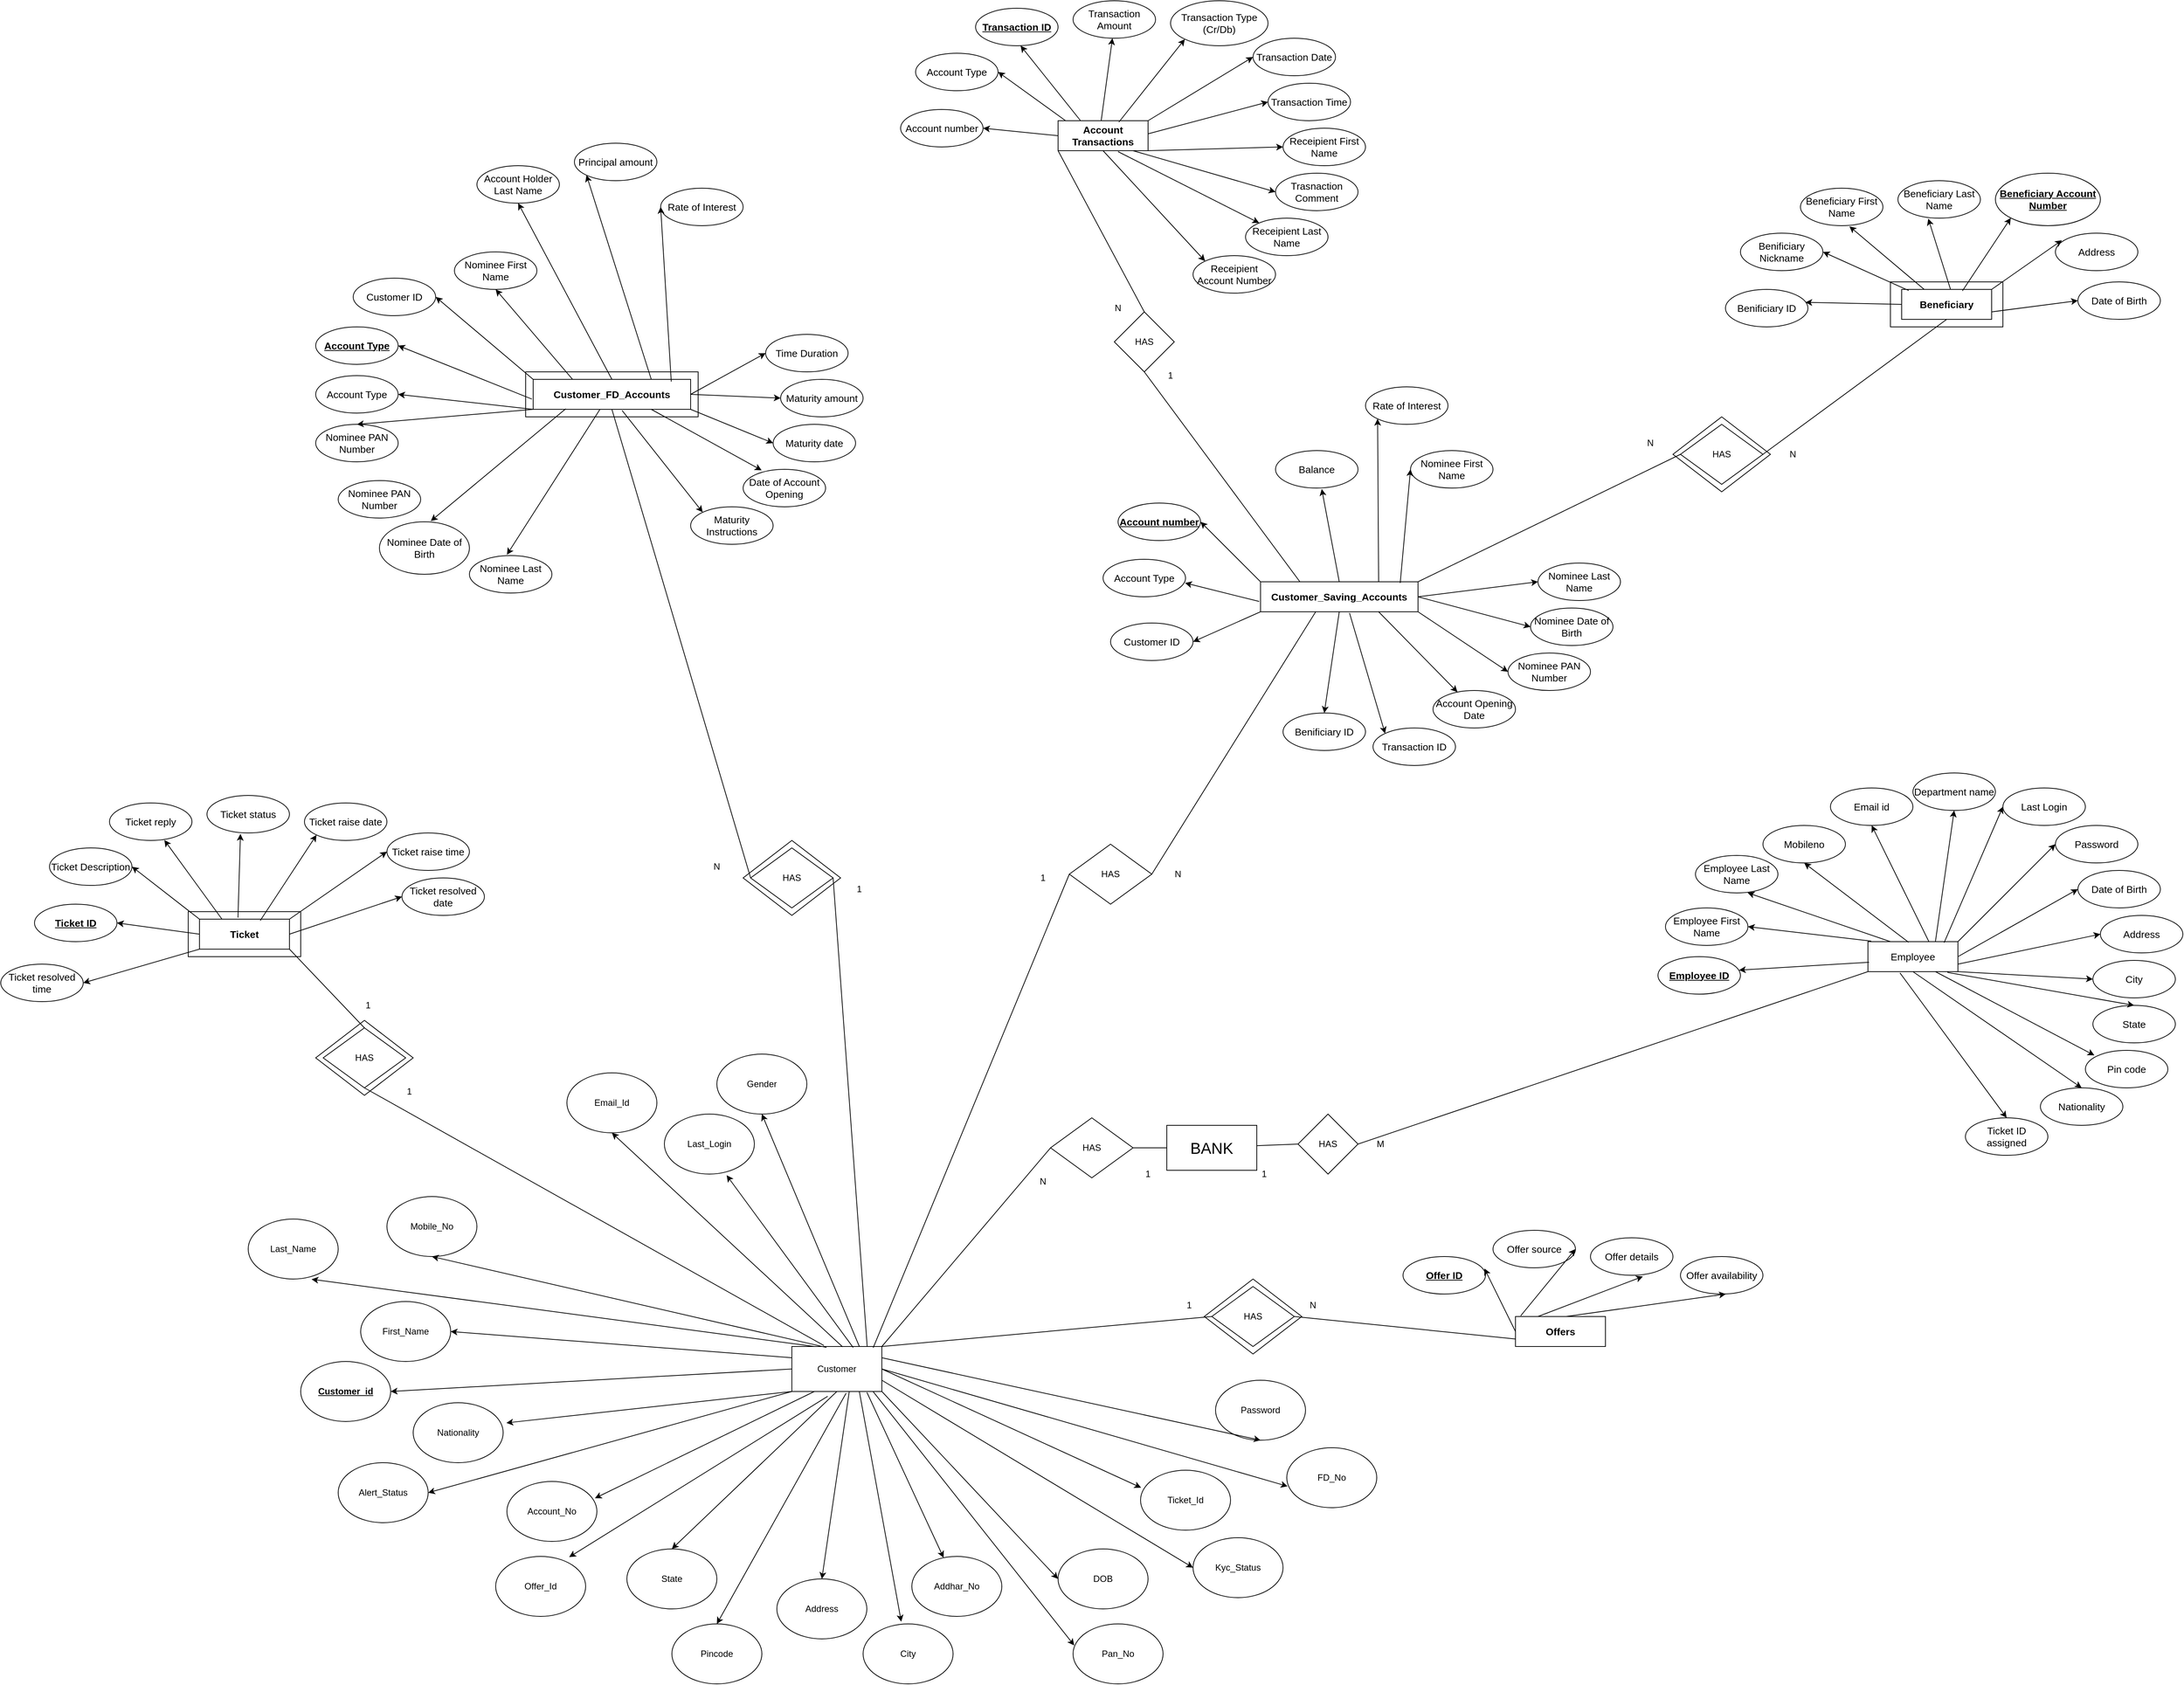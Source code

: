 <mxfile version="22.0.4" type="device">
  <diagram name="Page-1" id="1PkNxpy4kt1irddPKHPM">
    <mxGraphModel dx="5736" dy="3640" grid="1" gridSize="10" guides="1" tooltips="1" connect="1" arrows="1" fold="1" page="1" pageScale="1" pageWidth="1920" pageHeight="1200" math="0" shadow="0">
      <root>
        <mxCell id="0" />
        <mxCell id="1" parent="0" />
        <mxCell id="FhZOoO67xV3kqyt6doWe-555" value="" style="rounded=0;whiteSpace=wrap;html=1;" vertex="1" parent="1">
          <mxGeometry x="820" y="-315" width="150" height="60" as="geometry" />
        </mxCell>
        <mxCell id="FhZOoO67xV3kqyt6doWe-531" value="" style="rounded=0;whiteSpace=wrap;html=1;" vertex="1" parent="1">
          <mxGeometry x="-1450" y="525" width="150" height="60" as="geometry" />
        </mxCell>
        <mxCell id="FhZOoO67xV3kqyt6doWe-524" value="" style="rounded=0;whiteSpace=wrap;html=1;" vertex="1" parent="1">
          <mxGeometry x="-1000" y="-195" width="230" height="60" as="geometry" />
        </mxCell>
        <mxCell id="FhZOoO67xV3kqyt6doWe-490" value="" style="rhombus;whiteSpace=wrap;html=1;" vertex="1" parent="1">
          <mxGeometry x="-710" y="430" width="130" height="100" as="geometry" />
        </mxCell>
        <mxCell id="FhZOoO67xV3kqyt6doWe-3" value="&lt;span data-sheets-userformat=&quot;{&amp;quot;2&amp;quot;:513,&amp;quot;3&amp;quot;:{&amp;quot;1&amp;quot;:0},&amp;quot;12&amp;quot;:0}&quot; data-sheets-value=&quot;{&amp;quot;1&amp;quot;:2,&amp;quot;2&amp;quot;:&amp;quot;Employee ID&amp;quot;}&quot; style=&quot;font-size:10pt;font-family:Arial;font-style:normal;&quot;&gt;Employee&lt;/span&gt;" style="rounded=0;whiteSpace=wrap;html=1;" vertex="1" parent="1">
          <mxGeometry x="790" y="565" width="120" height="40" as="geometry" />
        </mxCell>
        <mxCell id="FhZOoO67xV3kqyt6doWe-5" value="&lt;meta charset=&quot;utf-8&quot;&gt;&lt;span data-sheets-userformat=&quot;{&amp;quot;2&amp;quot;:513,&amp;quot;3&amp;quot;:{&amp;quot;1&amp;quot;:0},&amp;quot;12&amp;quot;:0}&quot; data-sheets-value=&quot;{&amp;quot;1&amp;quot;:2,&amp;quot;2&amp;quot;:&amp;quot;Employee First Name &amp;quot;}&quot; style=&quot;font-size:10pt;font-family:Arial;font-style:normal;&quot;&gt;Employee First Name &lt;/span&gt;" style="ellipse;whiteSpace=wrap;html=1;" vertex="1" parent="1">
          <mxGeometry x="520" y="520" width="110" height="50" as="geometry" />
        </mxCell>
        <mxCell id="FhZOoO67xV3kqyt6doWe-6" value="&lt;meta charset=&quot;utf-8&quot;&gt;&lt;span data-sheets-userformat=&quot;{&amp;quot;2&amp;quot;:513,&amp;quot;3&amp;quot;:{&amp;quot;1&amp;quot;:0},&amp;quot;12&amp;quot;:0}&quot; data-sheets-value=&quot;{&amp;quot;1&amp;quot;:2,&amp;quot;2&amp;quot;:&amp;quot;Employee ID&amp;quot;}&quot; style=&quot;font-size:10pt;font-family:Arial;font-style:normal;&quot;&gt;Employee ID&lt;/span&gt;" style="ellipse;whiteSpace=wrap;html=1;fontStyle=5" vertex="1" parent="1">
          <mxGeometry x="510" y="585" width="110" height="50" as="geometry" />
        </mxCell>
        <mxCell id="FhZOoO67xV3kqyt6doWe-7" value="&lt;meta charset=&quot;utf-8&quot;&gt;&lt;span data-sheets-userformat=&quot;{&amp;quot;2&amp;quot;:513,&amp;quot;3&amp;quot;:{&amp;quot;1&amp;quot;:0},&amp;quot;12&amp;quot;:0}&quot; data-sheets-value=&quot;{&amp;quot;1&amp;quot;:2,&amp;quot;2&amp;quot;:&amp;quot;Employee Last Name&amp;quot;}&quot; style=&quot;font-size:10pt;font-family:Arial;font-style:normal;&quot;&gt;Employee Last Name&lt;/span&gt;" style="ellipse;whiteSpace=wrap;html=1;" vertex="1" parent="1">
          <mxGeometry x="560" y="450" width="110" height="50" as="geometry" />
        </mxCell>
        <mxCell id="FhZOoO67xV3kqyt6doWe-8" value="&lt;meta charset=&quot;utf-8&quot;&gt;&lt;span data-sheets-userformat=&quot;{&amp;quot;2&amp;quot;:513,&amp;quot;3&amp;quot;:{&amp;quot;1&amp;quot;:0},&amp;quot;12&amp;quot;:0}&quot; data-sheets-value=&quot;{&amp;quot;1&amp;quot;:2,&amp;quot;2&amp;quot;:&amp;quot;Mobileno&amp;quot;}&quot; style=&quot;font-size:10pt;font-family:Arial;font-style:normal;&quot;&gt;Mobileno&lt;/span&gt;" style="ellipse;whiteSpace=wrap;html=1;" vertex="1" parent="1">
          <mxGeometry x="650" y="410" width="110" height="50" as="geometry" />
        </mxCell>
        <mxCell id="FhZOoO67xV3kqyt6doWe-9" value="&lt;meta charset=&quot;utf-8&quot;&gt;&lt;span data-sheets-userformat=&quot;{&amp;quot;2&amp;quot;:513,&amp;quot;3&amp;quot;:{&amp;quot;1&amp;quot;:0},&amp;quot;12&amp;quot;:0}&quot; data-sheets-value=&quot;{&amp;quot;1&amp;quot;:2,&amp;quot;2&amp;quot;:&amp;quot;Email id&amp;quot;}&quot; style=&quot;font-size:10pt;font-family:Arial;font-style:normal;&quot;&gt;Email id&lt;/span&gt;" style="ellipse;whiteSpace=wrap;html=1;" vertex="1" parent="1">
          <mxGeometry x="740" y="360" width="110" height="50" as="geometry" />
        </mxCell>
        <mxCell id="FhZOoO67xV3kqyt6doWe-10" value="&lt;meta charset=&quot;utf-8&quot;&gt;&lt;span data-sheets-userformat=&quot;{&amp;quot;2&amp;quot;:513,&amp;quot;3&amp;quot;:{&amp;quot;1&amp;quot;:0},&amp;quot;12&amp;quot;:0}&quot; data-sheets-value=&quot;{&amp;quot;1&amp;quot;:2,&amp;quot;2&amp;quot;:&amp;quot;Department name&amp;quot;}&quot; style=&quot;font-size:10pt;font-family:Arial;font-style:normal;&quot;&gt;Department name&lt;/span&gt;" style="ellipse;whiteSpace=wrap;html=1;" vertex="1" parent="1">
          <mxGeometry x="850" y="340" width="110" height="50" as="geometry" />
        </mxCell>
        <mxCell id="FhZOoO67xV3kqyt6doWe-11" value="&lt;meta charset=&quot;utf-8&quot;&gt;&lt;span data-sheets-userformat=&quot;{&amp;quot;2&amp;quot;:513,&amp;quot;3&amp;quot;:{&amp;quot;1&amp;quot;:0},&amp;quot;12&amp;quot;:0}&quot; data-sheets-value=&quot;{&amp;quot;1&amp;quot;:2,&amp;quot;2&amp;quot;:&amp;quot;Last Login&amp;quot;}&quot; style=&quot;font-size:10pt;font-family:Arial;font-style:normal;&quot;&gt;Last Login&lt;/span&gt;" style="ellipse;whiteSpace=wrap;html=1;" vertex="1" parent="1">
          <mxGeometry x="970" y="360" width="110" height="50" as="geometry" />
        </mxCell>
        <mxCell id="FhZOoO67xV3kqyt6doWe-12" value="&lt;meta charset=&quot;utf-8&quot;&gt;&lt;span data-sheets-userformat=&quot;{&amp;quot;2&amp;quot;:513,&amp;quot;3&amp;quot;:{&amp;quot;1&amp;quot;:0},&amp;quot;12&amp;quot;:0}&quot; data-sheets-value=&quot;{&amp;quot;1&amp;quot;:2,&amp;quot;2&amp;quot;:&amp;quot;Password&amp;quot;}&quot; style=&quot;font-size:10pt;font-family:Arial;font-style:normal;&quot;&gt;Password&lt;/span&gt;" style="ellipse;whiteSpace=wrap;html=1;" vertex="1" parent="1">
          <mxGeometry x="1040" y="410" width="110" height="50" as="geometry" />
        </mxCell>
        <mxCell id="FhZOoO67xV3kqyt6doWe-13" value="&lt;meta charset=&quot;utf-8&quot;&gt;&lt;span data-sheets-userformat=&quot;{&amp;quot;2&amp;quot;:513,&amp;quot;3&amp;quot;:{&amp;quot;1&amp;quot;:0},&amp;quot;12&amp;quot;:0}&quot; data-sheets-value=&quot;{&amp;quot;1&amp;quot;:2,&amp;quot;2&amp;quot;:&amp;quot;Date of Birth&amp;quot;}&quot; style=&quot;font-size:10pt;font-family:Arial;font-style:normal;&quot;&gt;Date of Birth&lt;/span&gt;" style="ellipse;whiteSpace=wrap;html=1;" vertex="1" parent="1">
          <mxGeometry x="1070" y="470" width="110" height="50" as="geometry" />
        </mxCell>
        <mxCell id="FhZOoO67xV3kqyt6doWe-14" value="&lt;meta charset=&quot;utf-8&quot;&gt;&lt;span data-sheets-userformat=&quot;{&amp;quot;2&amp;quot;:513,&amp;quot;3&amp;quot;:{&amp;quot;1&amp;quot;:0},&amp;quot;12&amp;quot;:0}&quot; data-sheets-value=&quot;{&amp;quot;1&amp;quot;:2,&amp;quot;2&amp;quot;:&amp;quot;Address&amp;quot;}&quot; style=&quot;font-size:10pt;font-family:Arial;font-style:normal;&quot;&gt;Address&lt;/span&gt;" style="ellipse;whiteSpace=wrap;html=1;" vertex="1" parent="1">
          <mxGeometry x="1100" y="530" width="110" height="50" as="geometry" />
        </mxCell>
        <mxCell id="FhZOoO67xV3kqyt6doWe-15" value="&lt;meta charset=&quot;utf-8&quot;&gt;&lt;span data-sheets-userformat=&quot;{&amp;quot;2&amp;quot;:513,&amp;quot;3&amp;quot;:{&amp;quot;1&amp;quot;:0},&amp;quot;12&amp;quot;:0}&quot; data-sheets-value=&quot;{&amp;quot;1&amp;quot;:2,&amp;quot;2&amp;quot;:&amp;quot;City &amp;quot;}&quot; style=&quot;font-size:10pt;font-family:Arial;font-style:normal;&quot;&gt;City &lt;/span&gt;" style="ellipse;whiteSpace=wrap;html=1;" vertex="1" parent="1">
          <mxGeometry x="1090" y="590" width="110" height="50" as="geometry" />
        </mxCell>
        <mxCell id="FhZOoO67xV3kqyt6doWe-16" value="&lt;meta charset=&quot;utf-8&quot;&gt;&lt;span data-sheets-userformat=&quot;{&amp;quot;2&amp;quot;:513,&amp;quot;3&amp;quot;:{&amp;quot;1&amp;quot;:0},&amp;quot;12&amp;quot;:0}&quot; data-sheets-value=&quot;{&amp;quot;1&amp;quot;:2,&amp;quot;2&amp;quot;:&amp;quot;State&amp;quot;}&quot; style=&quot;font-size:10pt;font-family:Arial;font-style:normal;&quot;&gt;State&lt;/span&gt;" style="ellipse;whiteSpace=wrap;html=1;" vertex="1" parent="1">
          <mxGeometry x="1090" y="650" width="110" height="50" as="geometry" />
        </mxCell>
        <mxCell id="FhZOoO67xV3kqyt6doWe-17" value="&lt;meta charset=&quot;utf-8&quot;&gt;&lt;span data-sheets-userformat=&quot;{&amp;quot;2&amp;quot;:513,&amp;quot;3&amp;quot;:{&amp;quot;1&amp;quot;:0},&amp;quot;12&amp;quot;:0}&quot; data-sheets-value=&quot;{&amp;quot;1&amp;quot;:2,&amp;quot;2&amp;quot;:&amp;quot;Pin code&amp;quot;}&quot; style=&quot;font-size:10pt;font-family:Arial;font-style:normal;&quot;&gt;Pin code&lt;/span&gt;" style="ellipse;whiteSpace=wrap;html=1;" vertex="1" parent="1">
          <mxGeometry x="1080" y="710" width="110" height="50" as="geometry" />
        </mxCell>
        <mxCell id="FhZOoO67xV3kqyt6doWe-18" value="&lt;meta charset=&quot;utf-8&quot;&gt;&lt;span data-sheets-userformat=&quot;{&amp;quot;2&amp;quot;:513,&amp;quot;3&amp;quot;:{&amp;quot;1&amp;quot;:0},&amp;quot;12&amp;quot;:0}&quot; data-sheets-value=&quot;{&amp;quot;1&amp;quot;:2,&amp;quot;2&amp;quot;:&amp;quot;Nationality&amp;quot;}&quot; style=&quot;font-size:10pt;font-family:Arial;font-style:normal;&quot;&gt;Nationality&lt;/span&gt;" style="ellipse;whiteSpace=wrap;html=1;" vertex="1" parent="1">
          <mxGeometry x="1020" y="760" width="110" height="50" as="geometry" />
        </mxCell>
        <mxCell id="FhZOoO67xV3kqyt6doWe-19" value="&lt;meta charset=&quot;utf-8&quot;&gt;&lt;span data-sheets-userformat=&quot;{&amp;quot;2&amp;quot;:513,&amp;quot;3&amp;quot;:{&amp;quot;1&amp;quot;:0},&amp;quot;12&amp;quot;:0}&quot; data-sheets-value=&quot;{&amp;quot;1&amp;quot;:2,&amp;quot;2&amp;quot;:&amp;quot;Ticket ID assigned&amp;quot;}&quot; style=&quot;font-size:10pt;font-family:Arial;font-style:normal;&quot;&gt;Ticket ID assigned&lt;/span&gt;" style="ellipse;whiteSpace=wrap;html=1;" vertex="1" parent="1">
          <mxGeometry x="920" y="800" width="110" height="50" as="geometry" />
        </mxCell>
        <mxCell id="FhZOoO67xV3kqyt6doWe-21" value="" style="endArrow=classic;html=1;rounded=0;entryX=0.5;entryY=1;entryDx=0;entryDy=0;exitX=0.451;exitY=0.02;exitDx=0;exitDy=0;exitPerimeter=0;" edge="1" parent="1" source="FhZOoO67xV3kqyt6doWe-3" target="FhZOoO67xV3kqyt6doWe-8">
          <mxGeometry width="50" height="50" relative="1" as="geometry">
            <mxPoint x="817.5" y="560" as="sourcePoint" />
            <mxPoint x="832.5" y="450" as="targetPoint" />
          </mxGeometry>
        </mxCell>
        <mxCell id="FhZOoO67xV3kqyt6doWe-22" value="" style="endArrow=classic;html=1;rounded=0;entryX=1;entryY=0.5;entryDx=0;entryDy=0;exitX=0.036;exitY=-0.02;exitDx=0;exitDy=0;exitPerimeter=0;" edge="1" parent="1" source="FhZOoO67xV3kqyt6doWe-3" target="FhZOoO67xV3kqyt6doWe-5">
          <mxGeometry width="50" height="50" relative="1" as="geometry">
            <mxPoint x="770" y="560" as="sourcePoint" />
            <mxPoint x="630" y="545.0" as="targetPoint" />
          </mxGeometry>
        </mxCell>
        <mxCell id="FhZOoO67xV3kqyt6doWe-23" value="" style="endArrow=classic;html=1;rounded=0;exitX=0.013;exitY=0.686;exitDx=0;exitDy=0;exitPerimeter=0;entryX=0.982;entryY=0.359;entryDx=0;entryDy=0;entryPerimeter=0;" edge="1" parent="1" source="FhZOoO67xV3kqyt6doWe-3" target="FhZOoO67xV3kqyt6doWe-6">
          <mxGeometry width="50" height="50" relative="1" as="geometry">
            <mxPoint x="760" y="580" as="sourcePoint" />
            <mxPoint x="620" y="610" as="targetPoint" />
          </mxGeometry>
        </mxCell>
        <mxCell id="FhZOoO67xV3kqyt6doWe-24" value="" style="endArrow=classic;html=1;rounded=0;entryX=0.632;entryY=0.996;entryDx=0;entryDy=0;exitX=0.25;exitY=0;exitDx=0;exitDy=0;entryPerimeter=0;" edge="1" parent="1" source="FhZOoO67xV3kqyt6doWe-3" target="FhZOoO67xV3kqyt6doWe-7">
          <mxGeometry width="50" height="50" relative="1" as="geometry">
            <mxPoint x="800" y="525" as="sourcePoint" />
            <mxPoint x="710" y="460" as="targetPoint" />
          </mxGeometry>
        </mxCell>
        <mxCell id="FhZOoO67xV3kqyt6doWe-25" value="" style="endArrow=classic;html=1;rounded=0;entryX=0.5;entryY=1;entryDx=0;entryDy=0;exitX=0.679;exitY=0.01;exitDx=0;exitDy=0;exitPerimeter=0;" edge="1" parent="1" source="FhZOoO67xV3kqyt6doWe-3" target="FhZOoO67xV3kqyt6doWe-9">
          <mxGeometry width="50" height="50" relative="1" as="geometry">
            <mxPoint x="850" y="560" as="sourcePoint" />
            <mxPoint x="865" y="450" as="targetPoint" />
          </mxGeometry>
        </mxCell>
        <mxCell id="FhZOoO67xV3kqyt6doWe-26" value="" style="endArrow=classic;html=1;rounded=0;entryX=0.5;entryY=1;entryDx=0;entryDy=0;exitX=0.75;exitY=0;exitDx=0;exitDy=0;" edge="1" parent="1" source="FhZOoO67xV3kqyt6doWe-3" target="FhZOoO67xV3kqyt6doWe-10">
          <mxGeometry width="50" height="50" relative="1" as="geometry">
            <mxPoint x="880" y="560" as="sourcePoint" />
            <mxPoint x="956" y="453" as="targetPoint" />
          </mxGeometry>
        </mxCell>
        <mxCell id="FhZOoO67xV3kqyt6doWe-27" value="" style="endArrow=classic;html=1;rounded=0;entryX=0;entryY=0.5;entryDx=0;entryDy=0;exitX=0.847;exitY=0.033;exitDx=0;exitDy=0;exitPerimeter=0;" edge="1" parent="1" source="FhZOoO67xV3kqyt6doWe-3" target="FhZOoO67xV3kqyt6doWe-11">
          <mxGeometry width="50" height="50" relative="1" as="geometry">
            <mxPoint x="880" y="577.5" as="sourcePoint" />
            <mxPoint x="1020" y="492.5" as="targetPoint" />
          </mxGeometry>
        </mxCell>
        <mxCell id="FhZOoO67xV3kqyt6doWe-28" value="" style="endArrow=classic;html=1;rounded=0;exitX=1;exitY=0;exitDx=0;exitDy=0;entryX=0;entryY=0.5;entryDx=0;entryDy=0;" edge="1" parent="1" source="FhZOoO67xV3kqyt6doWe-3" target="FhZOoO67xV3kqyt6doWe-12">
          <mxGeometry width="50" height="50" relative="1" as="geometry">
            <mxPoint x="880" y="600" as="sourcePoint" />
            <mxPoint x="1040" y="557.5" as="targetPoint" />
          </mxGeometry>
        </mxCell>
        <mxCell id="FhZOoO67xV3kqyt6doWe-29" value="" style="endArrow=classic;html=1;rounded=0;entryX=0;entryY=0.5;entryDx=0;entryDy=0;exitX=1;exitY=0.5;exitDx=0;exitDy=0;" edge="1" parent="1" source="FhZOoO67xV3kqyt6doWe-3" target="FhZOoO67xV3kqyt6doWe-13">
          <mxGeometry width="50" height="50" relative="1" as="geometry">
            <mxPoint x="860" y="600" as="sourcePoint" />
            <mxPoint x="1020" y="557.5" as="targetPoint" />
          </mxGeometry>
        </mxCell>
        <mxCell id="FhZOoO67xV3kqyt6doWe-30" value="" style="endArrow=classic;html=1;rounded=0;exitX=1;exitY=0.75;exitDx=0;exitDy=0;entryX=0;entryY=0.5;entryDx=0;entryDy=0;" edge="1" parent="1" source="FhZOoO67xV3kqyt6doWe-3" target="FhZOoO67xV3kqyt6doWe-14">
          <mxGeometry width="50" height="50" relative="1" as="geometry">
            <mxPoint x="840" y="601.25" as="sourcePoint" />
            <mxPoint x="1000" y="558.75" as="targetPoint" />
          </mxGeometry>
        </mxCell>
        <mxCell id="FhZOoO67xV3kqyt6doWe-31" value="" style="endArrow=classic;html=1;rounded=0;exitX=1;exitY=1;exitDx=0;exitDy=0;entryX=0;entryY=0.5;entryDx=0;entryDy=0;" edge="1" parent="1" source="FhZOoO67xV3kqyt6doWe-3" target="FhZOoO67xV3kqyt6doWe-15">
          <mxGeometry width="50" height="50" relative="1" as="geometry">
            <mxPoint x="912.17" y="605" as="sourcePoint" />
            <mxPoint x="1090" y="620" as="targetPoint" />
          </mxGeometry>
        </mxCell>
        <mxCell id="FhZOoO67xV3kqyt6doWe-32" value="" style="endArrow=classic;html=1;rounded=0;entryX=0.5;entryY=0;entryDx=0;entryDy=0;exitX=0.5;exitY=1;exitDx=0;exitDy=0;" edge="1" parent="1" source="FhZOoO67xV3kqyt6doWe-3" target="FhZOoO67xV3kqyt6doWe-18">
          <mxGeometry width="50" height="50" relative="1" as="geometry">
            <mxPoint x="795" y="600" as="sourcePoint" />
            <mxPoint x="760" y="800" as="targetPoint" />
          </mxGeometry>
        </mxCell>
        <mxCell id="FhZOoO67xV3kqyt6doWe-34" value="" style="endArrow=classic;html=1;rounded=0;entryX=0.5;entryY=0;entryDx=0;entryDy=0;exitX=0.883;exitY=1.025;exitDx=0;exitDy=0;exitPerimeter=0;" edge="1" parent="1" source="FhZOoO67xV3kqyt6doWe-3" target="FhZOoO67xV3kqyt6doWe-16">
          <mxGeometry width="50" height="50" relative="1" as="geometry">
            <mxPoint x="830" y="610" as="sourcePoint" />
            <mxPoint x="875" y="768" as="targetPoint" />
          </mxGeometry>
        </mxCell>
        <mxCell id="FhZOoO67xV3kqyt6doWe-35" value="" style="endArrow=classic;html=1;rounded=0;entryX=0.109;entryY=0.133;entryDx=0;entryDy=0;exitX=0.75;exitY=1;exitDx=0;exitDy=0;entryPerimeter=0;" edge="1" parent="1" source="FhZOoO67xV3kqyt6doWe-3" target="FhZOoO67xV3kqyt6doWe-17">
          <mxGeometry width="50" height="50" relative="1" as="geometry">
            <mxPoint x="820" y="600" as="sourcePoint" />
            <mxPoint x="785" y="800" as="targetPoint" />
          </mxGeometry>
        </mxCell>
        <mxCell id="FhZOoO67xV3kqyt6doWe-36" value="" style="endArrow=classic;html=1;rounded=0;entryX=0.5;entryY=0;entryDx=0;entryDy=0;exitX=0.356;exitY=1.042;exitDx=0;exitDy=0;exitPerimeter=0;" edge="1" parent="1" source="FhZOoO67xV3kqyt6doWe-3" target="FhZOoO67xV3kqyt6doWe-19">
          <mxGeometry width="50" height="50" relative="1" as="geometry">
            <mxPoint x="760" y="595" as="sourcePoint" />
            <mxPoint x="630" y="775" as="targetPoint" />
          </mxGeometry>
        </mxCell>
        <mxCell id="FhZOoO67xV3kqyt6doWe-99" value="&lt;meta charset=&quot;utf-8&quot;&gt;&lt;span data-sheets-userformat=&quot;{&amp;quot;2&amp;quot;:20608,&amp;quot;10&amp;quot;:2,&amp;quot;15&amp;quot;:&amp;quot;Arial&amp;quot;,&amp;quot;17&amp;quot;:1}&quot; data-sheets-value=&quot;{&amp;quot;1&amp;quot;:2,&amp;quot;2&amp;quot;:&amp;quot;Account Transactions&amp;quot;}&quot; style=&quot;font-size:10pt;font-family:Arial;font-weight:bold;font-style:normal;&quot;&gt;Account Transactions&lt;/span&gt;" style="rounded=0;whiteSpace=wrap;html=1;" vertex="1" parent="1">
          <mxGeometry x="-290" y="-530" width="120" height="40" as="geometry" />
        </mxCell>
        <mxCell id="FhZOoO67xV3kqyt6doWe-100" value="&lt;meta charset=&quot;utf-8&quot;&gt;&lt;span data-sheets-userformat=&quot;{&amp;quot;2&amp;quot;:4224,&amp;quot;10&amp;quot;:2,&amp;quot;15&amp;quot;:&amp;quot;Arial&amp;quot;}&quot; data-sheets-value=&quot;{&amp;quot;1&amp;quot;:2,&amp;quot;2&amp;quot;:&amp;quot;Account Type&amp;quot;}&quot; style=&quot;font-size:10pt;font-family:Arial;font-style:normal;&quot;&gt;Account Type&lt;/span&gt;" style="ellipse;whiteSpace=wrap;html=1;" vertex="1" parent="1">
          <mxGeometry x="-480" y="-620" width="110" height="50" as="geometry" />
        </mxCell>
        <mxCell id="FhZOoO67xV3kqyt6doWe-101" value="&lt;meta charset=&quot;utf-8&quot;&gt;&lt;span data-sheets-userformat=&quot;{&amp;quot;2&amp;quot;:4225,&amp;quot;3&amp;quot;:{&amp;quot;1&amp;quot;:0},&amp;quot;10&amp;quot;:2,&amp;quot;15&amp;quot;:&amp;quot;Arial&amp;quot;}&quot; data-sheets-value=&quot;{&amp;quot;1&amp;quot;:2,&amp;quot;2&amp;quot;:&amp;quot;Account number&amp;quot;}&quot; style=&quot;font-size:10pt;font-family:Arial;font-style:normal;&quot;&gt;Account number&lt;/span&gt;" style="ellipse;whiteSpace=wrap;html=1;" vertex="1" parent="1">
          <mxGeometry x="-500" y="-545" width="110" height="50" as="geometry" />
        </mxCell>
        <mxCell id="FhZOoO67xV3kqyt6doWe-102" value="&lt;meta charset=&quot;utf-8&quot;&gt;&lt;span data-sheets-userformat=&quot;{&amp;quot;2&amp;quot;:4224,&amp;quot;10&amp;quot;:2,&amp;quot;15&amp;quot;:&amp;quot;Arial&amp;quot;}&quot; data-sheets-value=&quot;{&amp;quot;1&amp;quot;:2,&amp;quot;2&amp;quot;:&amp;quot;Transaction ID&amp;quot;}&quot; style=&quot;font-size: 10pt; font-family: Arial;&quot;&gt;Transaction ID&lt;/span&gt;" style="ellipse;whiteSpace=wrap;html=1;fontStyle=5" vertex="1" parent="1">
          <mxGeometry x="-400" y="-680" width="110" height="50" as="geometry" />
        </mxCell>
        <mxCell id="FhZOoO67xV3kqyt6doWe-103" value="&lt;meta charset=&quot;utf-8&quot;&gt;&lt;span data-sheets-userformat=&quot;{&amp;quot;2&amp;quot;:4224,&amp;quot;10&amp;quot;:2,&amp;quot;15&amp;quot;:&amp;quot;Arial&amp;quot;}&quot; data-sheets-value=&quot;{&amp;quot;1&amp;quot;:2,&amp;quot;2&amp;quot;:&amp;quot;Transaction Amount&amp;quot;}&quot; style=&quot;font-size:10pt;font-family:Arial;font-style:normal;&quot;&gt;Transaction Amount&lt;/span&gt;" style="ellipse;whiteSpace=wrap;html=1;" vertex="1" parent="1">
          <mxGeometry x="-270" y="-690" width="110" height="50" as="geometry" />
        </mxCell>
        <mxCell id="FhZOoO67xV3kqyt6doWe-104" value="&lt;meta charset=&quot;utf-8&quot;&gt;&lt;span data-sheets-userformat=&quot;{&amp;quot;2&amp;quot;:4224,&amp;quot;10&amp;quot;:2,&amp;quot;15&amp;quot;:&amp;quot;Arial&amp;quot;}&quot; data-sheets-value=&quot;{&amp;quot;1&amp;quot;:2,&amp;quot;2&amp;quot;:&amp;quot;Transaction Type (Cr/Db)&amp;quot;}&quot; style=&quot;font-size:10pt;font-family:Arial;font-style:normal;&quot;&gt;Transaction Type (Cr/Db)&lt;/span&gt;" style="ellipse;whiteSpace=wrap;html=1;" vertex="1" parent="1">
          <mxGeometry x="-140" y="-690" width="130" height="60" as="geometry" />
        </mxCell>
        <mxCell id="FhZOoO67xV3kqyt6doWe-105" value="&lt;meta charset=&quot;utf-8&quot;&gt;&lt;span data-sheets-userformat=&quot;{&amp;quot;2&amp;quot;:4224,&amp;quot;10&amp;quot;:2,&amp;quot;15&amp;quot;:&amp;quot;Arial&amp;quot;}&quot; data-sheets-value=&quot;{&amp;quot;1&amp;quot;:2,&amp;quot;2&amp;quot;:&amp;quot;Transaction Date&amp;quot;}&quot; style=&quot;font-size:10pt;font-family:Arial;font-style:normal;&quot;&gt;Transaction Date&lt;/span&gt;" style="ellipse;whiteSpace=wrap;html=1;" vertex="1" parent="1">
          <mxGeometry x="-30" y="-640" width="110" height="50" as="geometry" />
        </mxCell>
        <mxCell id="FhZOoO67xV3kqyt6doWe-106" value="&lt;meta charset=&quot;utf-8&quot;&gt;&lt;span data-sheets-userformat=&quot;{&amp;quot;2&amp;quot;:4224,&amp;quot;10&amp;quot;:2,&amp;quot;15&amp;quot;:&amp;quot;Arial&amp;quot;}&quot; data-sheets-value=&quot;{&amp;quot;1&amp;quot;:2,&amp;quot;2&amp;quot;:&amp;quot;Transaction Time&amp;quot;}&quot; style=&quot;font-size:10pt;font-family:Arial;font-style:normal;&quot;&gt;Transaction Time&lt;/span&gt;" style="ellipse;whiteSpace=wrap;html=1;" vertex="1" parent="1">
          <mxGeometry x="-10" y="-580" width="110" height="50" as="geometry" />
        </mxCell>
        <mxCell id="FhZOoO67xV3kqyt6doWe-107" value="&lt;meta charset=&quot;utf-8&quot;&gt;&lt;span data-sheets-userformat=&quot;{&amp;quot;2&amp;quot;:4224,&amp;quot;10&amp;quot;:2,&amp;quot;15&amp;quot;:&amp;quot;Arial&amp;quot;}&quot; data-sheets-value=&quot;{&amp;quot;1&amp;quot;:2,&amp;quot;2&amp;quot;:&amp;quot;Receipient First Name&amp;quot;}&quot; style=&quot;font-size:10pt;font-family:Arial;font-style:normal;&quot;&gt;Receipient First Name&lt;/span&gt;" style="ellipse;whiteSpace=wrap;html=1;" vertex="1" parent="1">
          <mxGeometry x="10" y="-520" width="110" height="50" as="geometry" />
        </mxCell>
        <mxCell id="FhZOoO67xV3kqyt6doWe-108" value="&lt;meta charset=&quot;utf-8&quot;&gt;&lt;span data-sheets-userformat=&quot;{&amp;quot;2&amp;quot;:4224,&amp;quot;10&amp;quot;:2,&amp;quot;15&amp;quot;:&amp;quot;Arial&amp;quot;}&quot; data-sheets-value=&quot;{&amp;quot;1&amp;quot;:2,&amp;quot;2&amp;quot;:&amp;quot;Trasnaction Comment&amp;quot;}&quot; style=&quot;font-size:10pt;font-family:Arial;font-style:normal;&quot;&gt;Trasnaction Comment&lt;/span&gt;" style="ellipse;whiteSpace=wrap;html=1;" vertex="1" parent="1">
          <mxGeometry y="-460" width="110" height="50" as="geometry" />
        </mxCell>
        <mxCell id="FhZOoO67xV3kqyt6doWe-109" value="&lt;meta charset=&quot;utf-8&quot;&gt;&lt;span data-sheets-userformat=&quot;{&amp;quot;2&amp;quot;:4224,&amp;quot;10&amp;quot;:2,&amp;quot;15&amp;quot;:&amp;quot;Arial&amp;quot;}&quot; data-sheets-value=&quot;{&amp;quot;1&amp;quot;:2,&amp;quot;2&amp;quot;:&amp;quot;Receipient Last Name&amp;quot;}&quot; style=&quot;font-size:10pt;font-family:Arial;font-style:normal;&quot;&gt;Receipient Last Name&lt;/span&gt;" style="ellipse;whiteSpace=wrap;html=1;" vertex="1" parent="1">
          <mxGeometry x="-40" y="-400" width="110" height="50" as="geometry" />
        </mxCell>
        <mxCell id="FhZOoO67xV3kqyt6doWe-110" value="&lt;meta charset=&quot;utf-8&quot;&gt;&lt;span data-sheets-userformat=&quot;{&amp;quot;2&amp;quot;:4224,&amp;quot;10&amp;quot;:2,&amp;quot;15&amp;quot;:&amp;quot;Arial&amp;quot;}&quot; data-sheets-value=&quot;{&amp;quot;1&amp;quot;:2,&amp;quot;2&amp;quot;:&amp;quot;Receipient Account Number&amp;quot;}&quot; style=&quot;font-size:10pt;font-family:Arial;font-style:normal;&quot;&gt;Receipient Account Number&lt;/span&gt;" style="ellipse;whiteSpace=wrap;html=1;" vertex="1" parent="1">
          <mxGeometry x="-110" y="-350" width="110" height="50" as="geometry" />
        </mxCell>
        <mxCell id="FhZOoO67xV3kqyt6doWe-115" value="" style="endArrow=classic;html=1;rounded=0;entryX=0.5;entryY=1;entryDx=0;entryDy=0;" edge="1" parent="1">
          <mxGeometry width="50" height="50" relative="1" as="geometry">
            <mxPoint x="-232.5" y="-530" as="sourcePoint" />
            <mxPoint x="-217.5" y="-640" as="targetPoint" />
          </mxGeometry>
        </mxCell>
        <mxCell id="FhZOoO67xV3kqyt6doWe-116" value="" style="endArrow=classic;html=1;rounded=0;entryX=1;entryY=0.5;entryDx=0;entryDy=0;" edge="1" parent="1" target="FhZOoO67xV3kqyt6doWe-100">
          <mxGeometry width="50" height="50" relative="1" as="geometry">
            <mxPoint x="-280" y="-530" as="sourcePoint" />
            <mxPoint x="-380" y="-540" as="targetPoint" />
          </mxGeometry>
        </mxCell>
        <mxCell id="FhZOoO67xV3kqyt6doWe-117" value="" style="endArrow=classic;html=1;rounded=0;entryX=1;entryY=0.5;entryDx=0;entryDy=0;" edge="1" parent="1">
          <mxGeometry width="50" height="50" relative="1" as="geometry">
            <mxPoint x="-290" y="-510" as="sourcePoint" />
            <mxPoint x="-390" y="-520" as="targetPoint" />
          </mxGeometry>
        </mxCell>
        <mxCell id="FhZOoO67xV3kqyt6doWe-118" value="" style="endArrow=classic;html=1;rounded=0;entryX=1;entryY=0.5;entryDx=0;entryDy=0;exitX=0.25;exitY=0;exitDx=0;exitDy=0;" edge="1" parent="1" source="FhZOoO67xV3kqyt6doWe-99">
          <mxGeometry width="50" height="50" relative="1" as="geometry">
            <mxPoint x="-250" y="-565" as="sourcePoint" />
            <mxPoint x="-340" y="-630" as="targetPoint" />
          </mxGeometry>
        </mxCell>
        <mxCell id="FhZOoO67xV3kqyt6doWe-119" value="" style="endArrow=classic;html=1;rounded=0;entryX=0;entryY=1;entryDx=0;entryDy=0;exitX=0.675;exitY=0.05;exitDx=0;exitDy=0;exitPerimeter=0;" edge="1" parent="1" source="FhZOoO67xV3kqyt6doWe-99" target="FhZOoO67xV3kqyt6doWe-104">
          <mxGeometry width="50" height="50" relative="1" as="geometry">
            <mxPoint x="-200" y="-530" as="sourcePoint" />
            <mxPoint x="-185" y="-640" as="targetPoint" />
          </mxGeometry>
        </mxCell>
        <mxCell id="FhZOoO67xV3kqyt6doWe-120" value="" style="endArrow=classic;html=1;rounded=0;entryX=0;entryY=0.5;entryDx=0;entryDy=0;" edge="1" parent="1" target="FhZOoO67xV3kqyt6doWe-105">
          <mxGeometry width="50" height="50" relative="1" as="geometry">
            <mxPoint x="-170" y="-530" as="sourcePoint" />
            <mxPoint x="-94" y="-637" as="targetPoint" />
          </mxGeometry>
        </mxCell>
        <mxCell id="FhZOoO67xV3kqyt6doWe-121" value="" style="endArrow=classic;html=1;rounded=0;entryX=0;entryY=0.5;entryDx=0;entryDy=0;" edge="1" parent="1" target="FhZOoO67xV3kqyt6doWe-106">
          <mxGeometry width="50" height="50" relative="1" as="geometry">
            <mxPoint x="-170" y="-512.5" as="sourcePoint" />
            <mxPoint x="-30" y="-597.5" as="targetPoint" />
          </mxGeometry>
        </mxCell>
        <mxCell id="FhZOoO67xV3kqyt6doWe-122" value="" style="endArrow=classic;html=1;rounded=0;entryX=0;entryY=0.5;entryDx=0;entryDy=0;" edge="1" parent="1" target="FhZOoO67xV3kqyt6doWe-107">
          <mxGeometry width="50" height="50" relative="1" as="geometry">
            <mxPoint x="-170" y="-490" as="sourcePoint" />
            <mxPoint x="10" y="-494" as="targetPoint" />
          </mxGeometry>
        </mxCell>
        <mxCell id="FhZOoO67xV3kqyt6doWe-123" value="" style="endArrow=classic;html=1;rounded=0;entryX=0;entryY=0.5;entryDx=0;entryDy=0;" edge="1" parent="1" target="FhZOoO67xV3kqyt6doWe-108">
          <mxGeometry width="50" height="50" relative="1" as="geometry">
            <mxPoint x="-190" y="-490" as="sourcePoint" />
            <mxPoint x="-30" y="-532.5" as="targetPoint" />
          </mxGeometry>
        </mxCell>
        <mxCell id="FhZOoO67xV3kqyt6doWe-124" value="" style="endArrow=classic;html=1;rounded=0;" edge="1" parent="1" target="FhZOoO67xV3kqyt6doWe-109">
          <mxGeometry width="50" height="50" relative="1" as="geometry">
            <mxPoint x="-210" y="-488.75" as="sourcePoint" />
            <mxPoint x="-50" y="-531.25" as="targetPoint" />
          </mxGeometry>
        </mxCell>
        <mxCell id="FhZOoO67xV3kqyt6doWe-125" value="" style="endArrow=classic;html=1;rounded=0;entryX=0;entryY=0;entryDx=0;entryDy=0;" edge="1" parent="1" target="FhZOoO67xV3kqyt6doWe-110">
          <mxGeometry width="50" height="50" relative="1" as="geometry">
            <mxPoint x="-230" y="-490" as="sourcePoint" />
            <mxPoint x="-70" y="-532.5" as="targetPoint" />
          </mxGeometry>
        </mxCell>
        <mxCell id="FhZOoO67xV3kqyt6doWe-131" value="&lt;meta charset=&quot;utf-8&quot;&gt;&lt;span data-sheets-userformat=&quot;{&amp;quot;2&amp;quot;:16897,&amp;quot;3&amp;quot;:{&amp;quot;1&amp;quot;:0},&amp;quot;12&amp;quot;:0,&amp;quot;17&amp;quot;:1}&quot; data-sheets-value=&quot;{&amp;quot;1&amp;quot;:2,&amp;quot;2&amp;quot;:&amp;quot;Ticket&amp;quot;}&quot; style=&quot;font-size:10pt;font-family:Arial;font-weight:bold;font-style:normal;&quot;&gt;Ticket&lt;/span&gt;" style="rounded=0;whiteSpace=wrap;html=1;" vertex="1" parent="1">
          <mxGeometry x="-1435" y="535" width="120" height="40" as="geometry" />
        </mxCell>
        <mxCell id="FhZOoO67xV3kqyt6doWe-132" value="&lt;meta charset=&quot;utf-8&quot;&gt;&lt;span data-sheets-userformat=&quot;{&amp;quot;2&amp;quot;:513,&amp;quot;3&amp;quot;:{&amp;quot;1&amp;quot;:0},&amp;quot;12&amp;quot;:0}&quot; data-sheets-value=&quot;{&amp;quot;1&amp;quot;:2,&amp;quot;2&amp;quot;:&amp;quot;Ticket Description&amp;quot;}&quot; style=&quot;font-size:10pt;font-family:Arial;font-style:normal;&quot;&gt;Ticket Description&lt;/span&gt;" style="ellipse;whiteSpace=wrap;html=1;" vertex="1" parent="1">
          <mxGeometry x="-1635" y="440" width="110" height="50" as="geometry" />
        </mxCell>
        <mxCell id="FhZOoO67xV3kqyt6doWe-133" value="&lt;meta charset=&quot;utf-8&quot;&gt;&lt;span data-sheets-userformat=&quot;{&amp;quot;2&amp;quot;:513,&amp;quot;3&amp;quot;:{&amp;quot;1&amp;quot;:0},&amp;quot;12&amp;quot;:0}&quot; data-sheets-value=&quot;{&amp;quot;1&amp;quot;:2,&amp;quot;2&amp;quot;:&amp;quot;Ticket ID&amp;quot;}&quot; style=&quot;font-size:10pt;font-family:Arial;font-style:normal;&quot;&gt;Ticket ID&lt;/span&gt;" style="ellipse;whiteSpace=wrap;html=1;fontStyle=5" vertex="1" parent="1">
          <mxGeometry x="-1655" y="515" width="110" height="50" as="geometry" />
        </mxCell>
        <mxCell id="FhZOoO67xV3kqyt6doWe-134" value="&lt;meta charset=&quot;utf-8&quot;&gt;&lt;span data-sheets-userformat=&quot;{&amp;quot;2&amp;quot;:513,&amp;quot;3&amp;quot;:{&amp;quot;1&amp;quot;:0},&amp;quot;12&amp;quot;:0}&quot; data-sheets-value=&quot;{&amp;quot;1&amp;quot;:2,&amp;quot;2&amp;quot;:&amp;quot;Ticket reply&amp;quot;}&quot; style=&quot;font-size:10pt;font-family:Arial;font-style:normal;&quot;&gt;Ticket reply&lt;/span&gt;" style="ellipse;whiteSpace=wrap;html=1;" vertex="1" parent="1">
          <mxGeometry x="-1555" y="380" width="110" height="50" as="geometry" />
        </mxCell>
        <mxCell id="FhZOoO67xV3kqyt6doWe-135" value="&lt;meta charset=&quot;utf-8&quot;&gt;&lt;span data-sheets-userformat=&quot;{&amp;quot;2&amp;quot;:513,&amp;quot;3&amp;quot;:{&amp;quot;1&amp;quot;:0},&amp;quot;12&amp;quot;:0}&quot; data-sheets-value=&quot;{&amp;quot;1&amp;quot;:2,&amp;quot;2&amp;quot;:&amp;quot;Ticket status&amp;quot;}&quot; style=&quot;font-size:10pt;font-family:Arial;font-style:normal;&quot;&gt;Ticket status&lt;/span&gt;" style="ellipse;whiteSpace=wrap;html=1;" vertex="1" parent="1">
          <mxGeometry x="-1425" y="370" width="110" height="50" as="geometry" />
        </mxCell>
        <mxCell id="FhZOoO67xV3kqyt6doWe-136" value="&lt;meta charset=&quot;utf-8&quot;&gt;&lt;span data-sheets-userformat=&quot;{&amp;quot;2&amp;quot;:513,&amp;quot;3&amp;quot;:{&amp;quot;1&amp;quot;:0},&amp;quot;12&amp;quot;:0}&quot; data-sheets-value=&quot;{&amp;quot;1&amp;quot;:2,&amp;quot;2&amp;quot;:&amp;quot;Ticket raise date &amp;quot;}&quot; style=&quot;font-size:10pt;font-family:Arial;font-style:normal;&quot;&gt;Ticket raise date &lt;/span&gt;" style="ellipse;whiteSpace=wrap;html=1;" vertex="1" parent="1">
          <mxGeometry x="-1295" y="380" width="110" height="50" as="geometry" />
        </mxCell>
        <mxCell id="FhZOoO67xV3kqyt6doWe-137" value="&lt;meta charset=&quot;utf-8&quot;&gt;&lt;span data-sheets-userformat=&quot;{&amp;quot;2&amp;quot;:513,&amp;quot;3&amp;quot;:{&amp;quot;1&amp;quot;:0},&amp;quot;12&amp;quot;:0}&quot; data-sheets-value=&quot;{&amp;quot;1&amp;quot;:2,&amp;quot;2&amp;quot;:&amp;quot;Ticket raise time&amp;quot;}&quot; style=&quot;font-size:10pt;font-family:Arial;font-style:normal;&quot;&gt;Ticket raise time&lt;/span&gt;" style="ellipse;whiteSpace=wrap;html=1;" vertex="1" parent="1">
          <mxGeometry x="-1185" y="420" width="110" height="50" as="geometry" />
        </mxCell>
        <mxCell id="FhZOoO67xV3kqyt6doWe-138" value="&lt;meta charset=&quot;utf-8&quot;&gt;&lt;span data-sheets-userformat=&quot;{&amp;quot;2&amp;quot;:513,&amp;quot;3&amp;quot;:{&amp;quot;1&amp;quot;:0},&amp;quot;12&amp;quot;:0}&quot; data-sheets-value=&quot;{&amp;quot;1&amp;quot;:2,&amp;quot;2&amp;quot;:&amp;quot;Ticket resolved date &amp;quot;}&quot; style=&quot;font-size:10pt;font-family:Arial;font-style:normal;&quot;&gt;Ticket resolved date &lt;/span&gt;" style="ellipse;whiteSpace=wrap;html=1;" vertex="1" parent="1">
          <mxGeometry x="-1165" y="480" width="110" height="50" as="geometry" />
        </mxCell>
        <mxCell id="FhZOoO67xV3kqyt6doWe-139" value="&lt;meta charset=&quot;utf-8&quot;&gt;&lt;span data-sheets-userformat=&quot;{&amp;quot;2&amp;quot;:513,&amp;quot;3&amp;quot;:{&amp;quot;1&amp;quot;:0},&amp;quot;12&amp;quot;:0}&quot; data-sheets-value=&quot;{&amp;quot;1&amp;quot;:2,&amp;quot;2&amp;quot;:&amp;quot;Ticket resolved time&amp;quot;}&quot; style=&quot;font-size:10pt;font-family:Arial;font-style:normal;&quot;&gt;Ticket resolved time&lt;/span&gt;" style="ellipse;whiteSpace=wrap;html=1;" vertex="1" parent="1">
          <mxGeometry x="-1700" y="595" width="110" height="50" as="geometry" />
        </mxCell>
        <mxCell id="FhZOoO67xV3kqyt6doWe-147" value="" style="endArrow=classic;html=1;rounded=0;entryX=0.406;entryY=1.026;entryDx=0;entryDy=0;entryPerimeter=0;exitX=0.428;exitY=-0.051;exitDx=0;exitDy=0;exitPerimeter=0;" edge="1" parent="1" source="FhZOoO67xV3kqyt6doWe-131" target="FhZOoO67xV3kqyt6doWe-135">
          <mxGeometry width="50" height="50" relative="1" as="geometry">
            <mxPoint x="-1387.5" y="530" as="sourcePoint" />
            <mxPoint x="-1372.5" y="420" as="targetPoint" />
          </mxGeometry>
        </mxCell>
        <mxCell id="FhZOoO67xV3kqyt6doWe-148" value="" style="endArrow=classic;html=1;rounded=0;entryX=1;entryY=0.5;entryDx=0;entryDy=0;exitX=0;exitY=0;exitDx=0;exitDy=0;" edge="1" parent="1" target="FhZOoO67xV3kqyt6doWe-132" source="FhZOoO67xV3kqyt6doWe-131">
          <mxGeometry width="50" height="50" relative="1" as="geometry">
            <mxPoint x="-1435" y="530" as="sourcePoint" />
            <mxPoint x="-1535" y="520" as="targetPoint" />
          </mxGeometry>
        </mxCell>
        <mxCell id="FhZOoO67xV3kqyt6doWe-149" value="" style="endArrow=classic;html=1;rounded=0;entryX=1;entryY=0.5;entryDx=0;entryDy=0;exitX=0;exitY=0.5;exitDx=0;exitDy=0;" edge="1" parent="1" source="FhZOoO67xV3kqyt6doWe-131" target="FhZOoO67xV3kqyt6doWe-133">
          <mxGeometry width="50" height="50" relative="1" as="geometry">
            <mxPoint x="-1445" y="550" as="sourcePoint" />
            <mxPoint x="-1545" y="540" as="targetPoint" />
          </mxGeometry>
        </mxCell>
        <mxCell id="FhZOoO67xV3kqyt6doWe-150" value="" style="endArrow=classic;html=1;rounded=0;entryX=0.665;entryY=0.989;entryDx=0;entryDy=0;exitX=0.25;exitY=0;exitDx=0;exitDy=0;entryPerimeter=0;" edge="1" parent="1" source="FhZOoO67xV3kqyt6doWe-131" target="FhZOoO67xV3kqyt6doWe-134">
          <mxGeometry width="50" height="50" relative="1" as="geometry">
            <mxPoint x="-1405" y="495" as="sourcePoint" />
            <mxPoint x="-1495" y="430" as="targetPoint" />
          </mxGeometry>
        </mxCell>
        <mxCell id="FhZOoO67xV3kqyt6doWe-151" value="" style="endArrow=classic;html=1;rounded=0;entryX=0;entryY=1;entryDx=0;entryDy=0;exitX=0.675;exitY=0.05;exitDx=0;exitDy=0;exitPerimeter=0;" edge="1" parent="1" source="FhZOoO67xV3kqyt6doWe-131" target="FhZOoO67xV3kqyt6doWe-136">
          <mxGeometry width="50" height="50" relative="1" as="geometry">
            <mxPoint x="-1355" y="530" as="sourcePoint" />
            <mxPoint x="-1340" y="420" as="targetPoint" />
          </mxGeometry>
        </mxCell>
        <mxCell id="FhZOoO67xV3kqyt6doWe-152" value="" style="endArrow=classic;html=1;rounded=0;entryX=0;entryY=0.5;entryDx=0;entryDy=0;exitX=1;exitY=0;exitDx=0;exitDy=0;" edge="1" parent="1" target="FhZOoO67xV3kqyt6doWe-137" source="FhZOoO67xV3kqyt6doWe-131">
          <mxGeometry width="50" height="50" relative="1" as="geometry">
            <mxPoint x="-1325" y="530" as="sourcePoint" />
            <mxPoint x="-1249" y="423" as="targetPoint" />
          </mxGeometry>
        </mxCell>
        <mxCell id="FhZOoO67xV3kqyt6doWe-153" value="" style="endArrow=classic;html=1;rounded=0;entryX=0;entryY=0.5;entryDx=0;entryDy=0;exitX=1;exitY=0.5;exitDx=0;exitDy=0;" edge="1" parent="1" target="FhZOoO67xV3kqyt6doWe-138" source="FhZOoO67xV3kqyt6doWe-131">
          <mxGeometry width="50" height="50" relative="1" as="geometry">
            <mxPoint x="-1325" y="547.5" as="sourcePoint" />
            <mxPoint x="-1185" y="462.5" as="targetPoint" />
          </mxGeometry>
        </mxCell>
        <mxCell id="FhZOoO67xV3kqyt6doWe-154" value="" style="endArrow=classic;html=1;rounded=0;exitX=0;exitY=1;exitDx=0;exitDy=0;entryX=1;entryY=0.5;entryDx=0;entryDy=0;" edge="1" parent="1" target="FhZOoO67xV3kqyt6doWe-139" source="FhZOoO67xV3kqyt6doWe-131">
          <mxGeometry width="50" height="50" relative="1" as="geometry">
            <mxPoint x="-1325" y="570" as="sourcePoint" />
            <mxPoint x="-1165" y="527.5" as="targetPoint" />
          </mxGeometry>
        </mxCell>
        <mxCell id="FhZOoO67xV3kqyt6doWe-205" value="&lt;meta charset=&quot;utf-8&quot;&gt;&lt;span data-sheets-userformat=&quot;{&amp;quot;2&amp;quot;:16897,&amp;quot;3&amp;quot;:{&amp;quot;1&amp;quot;:0},&amp;quot;12&amp;quot;:0,&amp;quot;17&amp;quot;:1}&quot; data-sheets-value=&quot;{&amp;quot;1&amp;quot;:2,&amp;quot;2&amp;quot;:&amp;quot;Offers&amp;quot;}&quot; style=&quot;font-size:10pt;font-family:Arial;font-weight:bold;font-style:normal;&quot;&gt;Offers&lt;/span&gt;" style="rounded=0;whiteSpace=wrap;html=1;" vertex="1" parent="1">
          <mxGeometry x="320" y="1065" width="120" height="40" as="geometry" />
        </mxCell>
        <mxCell id="FhZOoO67xV3kqyt6doWe-206" value="&lt;meta charset=&quot;utf-8&quot;&gt;&lt;span data-sheets-userformat=&quot;{&amp;quot;2&amp;quot;:513,&amp;quot;3&amp;quot;:{&amp;quot;1&amp;quot;:0},&amp;quot;12&amp;quot;:0}&quot; data-sheets-value=&quot;{&amp;quot;1&amp;quot;:2,&amp;quot;2&amp;quot;:&amp;quot;Offer source&amp;quot;}&quot; style=&quot;font-size:10pt;font-family:Arial;font-style:normal;&quot;&gt;Offer source&lt;/span&gt;" style="ellipse;whiteSpace=wrap;html=1;" vertex="1" parent="1">
          <mxGeometry x="290" y="950" width="110" height="50" as="geometry" />
        </mxCell>
        <mxCell id="FhZOoO67xV3kqyt6doWe-207" value="&lt;meta charset=&quot;utf-8&quot;&gt;&lt;span data-sheets-userformat=&quot;{&amp;quot;2&amp;quot;:513,&amp;quot;3&amp;quot;:{&amp;quot;1&amp;quot;:0},&amp;quot;12&amp;quot;:0}&quot; data-sheets-value=&quot;{&amp;quot;1&amp;quot;:2,&amp;quot;2&amp;quot;:&amp;quot;Offer ID&amp;quot;}&quot; style=&quot;font-size:10pt;font-family:Arial;font-style:normal;&quot;&gt;Offer ID&lt;/span&gt;" style="ellipse;whiteSpace=wrap;html=1;fontStyle=5" vertex="1" parent="1">
          <mxGeometry x="170" y="985" width="110" height="50" as="geometry" />
        </mxCell>
        <mxCell id="FhZOoO67xV3kqyt6doWe-208" value="&lt;meta charset=&quot;utf-8&quot;&gt;&lt;span data-sheets-userformat=&quot;{&amp;quot;2&amp;quot;:513,&amp;quot;3&amp;quot;:{&amp;quot;1&amp;quot;:0},&amp;quot;12&amp;quot;:0}&quot; data-sheets-value=&quot;{&amp;quot;1&amp;quot;:2,&amp;quot;2&amp;quot;:&amp;quot;Offer details&amp;quot;}&quot; style=&quot;font-size:10pt;font-family:Arial;font-style:normal;&quot;&gt;Offer details&lt;/span&gt;" style="ellipse;whiteSpace=wrap;html=1;" vertex="1" parent="1">
          <mxGeometry x="420" y="960" width="110" height="50" as="geometry" />
        </mxCell>
        <mxCell id="FhZOoO67xV3kqyt6doWe-209" value="&lt;meta charset=&quot;utf-8&quot;&gt;&lt;span data-sheets-userformat=&quot;{&amp;quot;2&amp;quot;:513,&amp;quot;3&amp;quot;:{&amp;quot;1&amp;quot;:0},&amp;quot;12&amp;quot;:0}&quot; data-sheets-value=&quot;{&amp;quot;1&amp;quot;:2,&amp;quot;2&amp;quot;:&amp;quot;Offer availability&amp;quot;}&quot; style=&quot;font-size:10pt;font-family:Arial;font-style:normal;&quot;&gt;Offer availability&lt;/span&gt;" style="ellipse;whiteSpace=wrap;html=1;" vertex="1" parent="1">
          <mxGeometry x="540" y="985" width="110" height="50" as="geometry" />
        </mxCell>
        <mxCell id="FhZOoO67xV3kqyt6doWe-211" value="" style="endArrow=classic;html=1;rounded=0;entryX=0.55;entryY=1;entryDx=0;entryDy=0;entryPerimeter=0;exitX=0.563;exitY=0;exitDx=0;exitDy=0;exitPerimeter=0;" edge="1" parent="1" source="FhZOoO67xV3kqyt6doWe-205" target="FhZOoO67xV3kqyt6doWe-209">
          <mxGeometry width="50" height="50" relative="1" as="geometry">
            <mxPoint x="377.5" y="1080" as="sourcePoint" />
            <mxPoint x="392.5" y="970" as="targetPoint" />
          </mxGeometry>
        </mxCell>
        <mxCell id="FhZOoO67xV3kqyt6doWe-212" value="" style="endArrow=classic;html=1;rounded=0;entryX=1;entryY=0.5;entryDx=0;entryDy=0;exitX=0.058;exitY=-0.024;exitDx=0;exitDy=0;exitPerimeter=0;" edge="1" parent="1" target="FhZOoO67xV3kqyt6doWe-206" source="FhZOoO67xV3kqyt6doWe-205">
          <mxGeometry width="50" height="50" relative="1" as="geometry">
            <mxPoint x="330" y="1080" as="sourcePoint" />
            <mxPoint x="230" y="1070" as="targetPoint" />
          </mxGeometry>
        </mxCell>
        <mxCell id="FhZOoO67xV3kqyt6doWe-213" value="" style="endArrow=classic;html=1;rounded=0;entryX=0.987;entryY=0.319;entryDx=0;entryDy=0;exitX=0;exitY=0.5;exitDx=0;exitDy=0;entryPerimeter=0;" edge="1" parent="1" source="FhZOoO67xV3kqyt6doWe-205" target="FhZOoO67xV3kqyt6doWe-207">
          <mxGeometry width="50" height="50" relative="1" as="geometry">
            <mxPoint x="320" y="1100" as="sourcePoint" />
            <mxPoint x="220" y="1090" as="targetPoint" />
          </mxGeometry>
        </mxCell>
        <mxCell id="FhZOoO67xV3kqyt6doWe-214" value="" style="endArrow=classic;html=1;rounded=0;entryX=0.635;entryY=1.032;entryDx=0;entryDy=0;exitX=0.25;exitY=0;exitDx=0;exitDy=0;entryPerimeter=0;" edge="1" parent="1" source="FhZOoO67xV3kqyt6doWe-205" target="FhZOoO67xV3kqyt6doWe-208">
          <mxGeometry width="50" height="50" relative="1" as="geometry">
            <mxPoint x="360" y="1045" as="sourcePoint" />
            <mxPoint x="270" y="980" as="targetPoint" />
          </mxGeometry>
        </mxCell>
        <mxCell id="FhZOoO67xV3kqyt6doWe-380" value="Customer" style="rounded=0;whiteSpace=wrap;html=1;strokeWidth=1;spacing=1;" vertex="1" parent="1">
          <mxGeometry x="-645" y="1105" width="120" height="60" as="geometry" />
        </mxCell>
        <mxCell id="FhZOoO67xV3kqyt6doWe-381" value="" style="endArrow=classic;html=1;rounded=0;strokeWidth=1;spacing=1;entryX=1;entryY=0.5;entryDx=0;entryDy=0;exitX=0;exitY=0.5;exitDx=0;exitDy=0;" edge="1" parent="1" source="FhZOoO67xV3kqyt6doWe-380" target="FhZOoO67xV3kqyt6doWe-382">
          <mxGeometry width="50" height="50" relative="1" as="geometry">
            <mxPoint x="-645" y="1145" as="sourcePoint" />
            <mxPoint x="-775" y="1165" as="targetPoint" />
            <Array as="points" />
          </mxGeometry>
        </mxCell>
        <mxCell id="FhZOoO67xV3kqyt6doWe-382" value="Customer_id" style="ellipse;whiteSpace=wrap;html=1;strokeWidth=1;spacing=1;fontStyle=5" vertex="1" parent="1">
          <mxGeometry x="-1300" y="1125" width="120" height="80" as="geometry" />
        </mxCell>
        <mxCell id="FhZOoO67xV3kqyt6doWe-383" value="First_Name" style="ellipse;whiteSpace=wrap;html=1;strokeWidth=1;spacing=1;" vertex="1" parent="1">
          <mxGeometry x="-1220" y="1045" width="120" height="80" as="geometry" />
        </mxCell>
        <mxCell id="FhZOoO67xV3kqyt6doWe-384" value="" style="endArrow=classic;html=1;rounded=0;exitX=0;exitY=0.25;exitDx=0;exitDy=0;strokeWidth=1;spacing=1;entryX=1;entryY=0.5;entryDx=0;entryDy=0;" edge="1" parent="1" source="FhZOoO67xV3kqyt6doWe-380" target="FhZOoO67xV3kqyt6doWe-383">
          <mxGeometry width="50" height="50" relative="1" as="geometry">
            <mxPoint x="-635" y="1155" as="sourcePoint" />
            <mxPoint x="-765" y="1175" as="targetPoint" />
            <Array as="points" />
          </mxGeometry>
        </mxCell>
        <mxCell id="FhZOoO67xV3kqyt6doWe-385" value="Last_Name" style="ellipse;whiteSpace=wrap;html=1;strokeWidth=1;spacing=1;" vertex="1" parent="1">
          <mxGeometry x="-1370" y="935" width="120" height="80" as="geometry" />
        </mxCell>
        <mxCell id="FhZOoO67xV3kqyt6doWe-386" value="Mobile_No" style="ellipse;whiteSpace=wrap;html=1;strokeWidth=1;spacing=1;" vertex="1" parent="1">
          <mxGeometry x="-1185" y="905" width="120" height="80" as="geometry" />
        </mxCell>
        <mxCell id="FhZOoO67xV3kqyt6doWe-387" value="Email_Id" style="ellipse;whiteSpace=wrap;html=1;" vertex="1" parent="1">
          <mxGeometry x="-945" y="740" width="120" height="80" as="geometry" />
        </mxCell>
        <mxCell id="FhZOoO67xV3kqyt6doWe-388" value="Last_Login" style="ellipse;whiteSpace=wrap;html=1;" vertex="1" parent="1">
          <mxGeometry x="-815" y="795" width="120" height="80" as="geometry" />
        </mxCell>
        <mxCell id="FhZOoO67xV3kqyt6doWe-389" value="Offer_Id" style="ellipse;whiteSpace=wrap;html=1;" vertex="1" parent="1">
          <mxGeometry x="-1040" y="1385" width="120" height="80" as="geometry" />
        </mxCell>
        <mxCell id="FhZOoO67xV3kqyt6doWe-390" value="Alert_Status" style="ellipse;whiteSpace=wrap;html=1;" vertex="1" parent="1">
          <mxGeometry x="-1250" y="1260" width="120" height="80" as="geometry" />
        </mxCell>
        <mxCell id="FhZOoO67xV3kqyt6doWe-391" value="Kyc_Status" style="ellipse;whiteSpace=wrap;html=1;" vertex="1" parent="1">
          <mxGeometry x="-110" y="1360" width="120" height="80" as="geometry" />
        </mxCell>
        <mxCell id="FhZOoO67xV3kqyt6doWe-392" value="Ticket_Id" style="ellipse;whiteSpace=wrap;html=1;" vertex="1" parent="1">
          <mxGeometry x="-180" y="1270" width="120" height="80" as="geometry" />
        </mxCell>
        <mxCell id="FhZOoO67xV3kqyt6doWe-393" value="FD_No" style="ellipse;whiteSpace=wrap;html=1;strokeWidth=1;spacing=1;" vertex="1" parent="1">
          <mxGeometry x="15" y="1240" width="120" height="80" as="geometry" />
        </mxCell>
        <mxCell id="FhZOoO67xV3kqyt6doWe-394" value="DOB" style="ellipse;whiteSpace=wrap;html=1;" vertex="1" parent="1">
          <mxGeometry x="-290" y="1375" width="120" height="80" as="geometry" />
        </mxCell>
        <mxCell id="FhZOoO67xV3kqyt6doWe-395" value="Account_No" style="ellipse;whiteSpace=wrap;html=1;strokeWidth=1;spacing=1;" vertex="1" parent="1">
          <mxGeometry x="-1025" y="1285" width="120" height="80" as="geometry" />
        </mxCell>
        <mxCell id="FhZOoO67xV3kqyt6doWe-396" value="Nationality" style="ellipse;whiteSpace=wrap;html=1;strokeWidth=1;spacing=1;" vertex="1" parent="1">
          <mxGeometry x="-1150" y="1180" width="120" height="80" as="geometry" />
        </mxCell>
        <mxCell id="FhZOoO67xV3kqyt6doWe-397" value="Pincode" style="ellipse;whiteSpace=wrap;html=1;" vertex="1" parent="1">
          <mxGeometry x="-805" y="1475" width="120" height="80" as="geometry" />
        </mxCell>
        <mxCell id="FhZOoO67xV3kqyt6doWe-398" value="State" style="ellipse;whiteSpace=wrap;html=1;" vertex="1" parent="1">
          <mxGeometry x="-865" y="1375" width="120" height="80" as="geometry" />
        </mxCell>
        <mxCell id="FhZOoO67xV3kqyt6doWe-399" value="City" style="ellipse;whiteSpace=wrap;html=1;strokeWidth=1;spacing=1;" vertex="1" parent="1">
          <mxGeometry x="-550" y="1475" width="120" height="80" as="geometry" />
        </mxCell>
        <mxCell id="FhZOoO67xV3kqyt6doWe-400" value="Address" style="ellipse;whiteSpace=wrap;html=1;strokeWidth=1;spacing=1;" vertex="1" parent="1">
          <mxGeometry x="-665" y="1415" width="120" height="80" as="geometry" />
        </mxCell>
        <mxCell id="FhZOoO67xV3kqyt6doWe-401" value="Addhar_No" style="ellipse;whiteSpace=wrap;html=1;" vertex="1" parent="1">
          <mxGeometry x="-485" y="1385" width="120" height="80" as="geometry" />
        </mxCell>
        <mxCell id="FhZOoO67xV3kqyt6doWe-402" value="Pan_No" style="ellipse;whiteSpace=wrap;html=1;" vertex="1" parent="1">
          <mxGeometry x="-270" y="1475" width="120" height="80" as="geometry" />
        </mxCell>
        <mxCell id="FhZOoO67xV3kqyt6doWe-403" value="Password" style="ellipse;whiteSpace=wrap;html=1;strokeWidth=1;spacing=1;" vertex="1" parent="1">
          <mxGeometry x="-80" y="1150" width="120" height="80" as="geometry" />
        </mxCell>
        <mxCell id="FhZOoO67xV3kqyt6doWe-404" value="" style="endArrow=classic;html=1;rounded=0;strokeWidth=1;spacing=1;exitX=0.834;exitY=1.019;exitDx=0;exitDy=0;exitPerimeter=0;" edge="1" parent="1" source="FhZOoO67xV3kqyt6doWe-380" target="FhZOoO67xV3kqyt6doWe-401">
          <mxGeometry width="50" height="50" relative="1" as="geometry">
            <mxPoint x="-555" y="1295" as="sourcePoint" />
            <mxPoint x="-505" y="1245" as="targetPoint" />
          </mxGeometry>
        </mxCell>
        <mxCell id="FhZOoO67xV3kqyt6doWe-405" value="" style="endArrow=classic;html=1;rounded=0;strokeWidth=1;spacing=1;entryX=0.5;entryY=0;entryDx=0;entryDy=0;exitX=0.5;exitY=1;exitDx=0;exitDy=0;" edge="1" parent="1" source="FhZOoO67xV3kqyt6doWe-380" target="FhZOoO67xV3kqyt6doWe-398">
          <mxGeometry width="50" height="50" relative="1" as="geometry">
            <mxPoint x="-555" y="1295" as="sourcePoint" />
            <mxPoint x="-505" y="1245" as="targetPoint" />
          </mxGeometry>
        </mxCell>
        <mxCell id="FhZOoO67xV3kqyt6doWe-406" value="" style="endArrow=classic;html=1;rounded=0;strokeWidth=1;spacing=1;entryX=0.006;entryY=0.291;entryDx=0;entryDy=0;entryPerimeter=0;exitX=1;exitY=0.5;exitDx=0;exitDy=0;" edge="1" parent="1" source="FhZOoO67xV3kqyt6doWe-380" target="FhZOoO67xV3kqyt6doWe-392">
          <mxGeometry width="50" height="50" relative="1" as="geometry">
            <mxPoint x="-525" y="1155" as="sourcePoint" />
            <mxPoint x="-505" y="1245" as="targetPoint" />
          </mxGeometry>
        </mxCell>
        <mxCell id="FhZOoO67xV3kqyt6doWe-407" value="" style="endArrow=classic;html=1;rounded=0;entryX=1.036;entryY=0.336;entryDx=0;entryDy=0;entryPerimeter=0;exitX=0;exitY=1;exitDx=0;exitDy=0;strokeWidth=1;spacing=1;" edge="1" parent="1" source="FhZOoO67xV3kqyt6doWe-380" target="FhZOoO67xV3kqyt6doWe-396">
          <mxGeometry width="50" height="50" relative="1" as="geometry">
            <mxPoint x="-555" y="1295" as="sourcePoint" />
            <mxPoint x="-505" y="1245" as="targetPoint" />
          </mxGeometry>
        </mxCell>
        <mxCell id="FhZOoO67xV3kqyt6doWe-408" value="" style="endArrow=classic;html=1;rounded=0;entryX=0.5;entryY=0;entryDx=0;entryDy=0;exitX=0.603;exitY=1.037;exitDx=0;exitDy=0;exitPerimeter=0;strokeWidth=1;spacing=1;" edge="1" parent="1" source="FhZOoO67xV3kqyt6doWe-380" target="FhZOoO67xV3kqyt6doWe-397">
          <mxGeometry width="50" height="50" relative="1" as="geometry">
            <mxPoint x="-555" y="1295" as="sourcePoint" />
            <mxPoint x="-505" y="1245" as="targetPoint" />
          </mxGeometry>
        </mxCell>
        <mxCell id="FhZOoO67xV3kqyt6doWe-409" value="" style="endArrow=classic;html=1;rounded=0;entryX=0.424;entryY=-0.037;entryDx=0;entryDy=0;entryPerimeter=0;exitX=0.75;exitY=1;exitDx=0;exitDy=0;strokeWidth=1;spacing=1;" edge="1" parent="1" source="FhZOoO67xV3kqyt6doWe-380" target="FhZOoO67xV3kqyt6doWe-399">
          <mxGeometry width="50" height="50" relative="1" as="geometry">
            <mxPoint x="-555" y="1185" as="sourcePoint" />
            <mxPoint x="-505" y="1245" as="targetPoint" />
          </mxGeometry>
        </mxCell>
        <mxCell id="FhZOoO67xV3kqyt6doWe-410" value="" style="endArrow=classic;html=1;rounded=0;entryX=0.013;entryY=0.359;entryDx=0;entryDy=0;entryPerimeter=0;exitX=0.901;exitY=0.996;exitDx=0;exitDy=0;exitPerimeter=0;strokeWidth=1;spacing=1;" edge="1" parent="1" source="FhZOoO67xV3kqyt6doWe-380" target="FhZOoO67xV3kqyt6doWe-402">
          <mxGeometry width="50" height="50" relative="1" as="geometry">
            <mxPoint x="-555" y="1295" as="sourcePoint" />
            <mxPoint x="-505" y="1245" as="targetPoint" />
          </mxGeometry>
        </mxCell>
        <mxCell id="FhZOoO67xV3kqyt6doWe-411" value="" style="endArrow=classic;html=1;rounded=0;entryX=0.5;entryY=1;entryDx=0;entryDy=0;exitX=1;exitY=0.25;exitDx=0;exitDy=0;strokeWidth=1;spacing=1;" edge="1" parent="1" source="FhZOoO67xV3kqyt6doWe-380" target="FhZOoO67xV3kqyt6doWe-403">
          <mxGeometry width="50" height="50" relative="1" as="geometry">
            <mxPoint x="-555" y="1295" as="sourcePoint" />
            <mxPoint x="-505" y="1245" as="targetPoint" />
          </mxGeometry>
        </mxCell>
        <mxCell id="FhZOoO67xV3kqyt6doWe-412" value="" style="endArrow=classic;html=1;rounded=0;entryX=0.692;entryY=1.02;entryDx=0;entryDy=0;entryPerimeter=0;exitX=0.681;exitY=0.022;exitDx=0;exitDy=0;strokeWidth=1;spacing=1;exitPerimeter=0;" edge="1" parent="1" source="FhZOoO67xV3kqyt6doWe-380" target="FhZOoO67xV3kqyt6doWe-388">
          <mxGeometry width="50" height="50" relative="1" as="geometry">
            <mxPoint x="-555" y="1295" as="sourcePoint" />
            <mxPoint x="-505" y="1245" as="targetPoint" />
          </mxGeometry>
        </mxCell>
        <mxCell id="FhZOoO67xV3kqyt6doWe-413" value="" style="endArrow=classic;html=1;rounded=0;entryX=0.704;entryY=1.004;entryDx=0;entryDy=0;entryPerimeter=0;exitX=0.25;exitY=0;exitDx=0;exitDy=0;strokeWidth=1;spacing=1;" edge="1" parent="1" source="FhZOoO67xV3kqyt6doWe-380" target="FhZOoO67xV3kqyt6doWe-385">
          <mxGeometry width="50" height="50" relative="1" as="geometry">
            <mxPoint x="-555" y="1295" as="sourcePoint" />
            <mxPoint x="-505" y="1245" as="targetPoint" />
          </mxGeometry>
        </mxCell>
        <mxCell id="FhZOoO67xV3kqyt6doWe-414" value="" style="endArrow=classic;html=1;rounded=0;entryX=0.5;entryY=1;entryDx=0;entryDy=0;exitX=0.385;exitY=0.022;exitDx=0;exitDy=0;strokeWidth=1;spacing=1;exitPerimeter=0;" edge="1" parent="1" source="FhZOoO67xV3kqyt6doWe-380" target="FhZOoO67xV3kqyt6doWe-386">
          <mxGeometry width="50" height="50" relative="1" as="geometry">
            <mxPoint x="-555" y="1295" as="sourcePoint" />
            <mxPoint x="-505" y="1245" as="targetPoint" />
          </mxGeometry>
        </mxCell>
        <mxCell id="FhZOoO67xV3kqyt6doWe-415" value="" style="endArrow=classic;html=1;rounded=0;exitX=0.564;exitY=0.009;exitDx=0;exitDy=0;entryX=0.5;entryY=1;entryDx=0;entryDy=0;exitPerimeter=0;strokeWidth=1;spacing=1;" edge="1" parent="1" source="FhZOoO67xV3kqyt6doWe-380" target="FhZOoO67xV3kqyt6doWe-387">
          <mxGeometry width="50" height="50" relative="1" as="geometry">
            <mxPoint x="-555" y="1295" as="sourcePoint" />
            <mxPoint x="-462" y="1070" as="targetPoint" />
          </mxGeometry>
        </mxCell>
        <mxCell id="FhZOoO67xV3kqyt6doWe-416" value="" style="endArrow=classic;html=1;rounded=0;entryX=0.5;entryY=0;entryDx=0;entryDy=0;exitX=0.638;exitY=0.999;exitDx=0;exitDy=0;exitPerimeter=0;strokeWidth=1;spacing=1;" edge="1" parent="1" source="FhZOoO67xV3kqyt6doWe-380" target="FhZOoO67xV3kqyt6doWe-400">
          <mxGeometry width="50" height="50" relative="1" as="geometry">
            <mxPoint x="-555" y="1295" as="sourcePoint" />
            <mxPoint x="-515" y="1295" as="targetPoint" />
          </mxGeometry>
        </mxCell>
        <mxCell id="FhZOoO67xV3kqyt6doWe-417" value="" style="endArrow=classic;html=1;rounded=0;entryX=0.009;entryY=0.643;entryDx=0;entryDy=0;entryPerimeter=0;exitX=1;exitY=0.5;exitDx=0;exitDy=0;strokeWidth=1;spacing=1;" edge="1" parent="1" source="FhZOoO67xV3kqyt6doWe-380" target="FhZOoO67xV3kqyt6doWe-393">
          <mxGeometry width="50" height="50" relative="1" as="geometry">
            <mxPoint x="-555" y="1295" as="sourcePoint" />
            <mxPoint x="-505" y="1245" as="targetPoint" />
          </mxGeometry>
        </mxCell>
        <mxCell id="FhZOoO67xV3kqyt6doWe-418" value="Gender" style="ellipse;whiteSpace=wrap;html=1;strokeWidth=1;spacing=1;" vertex="1" parent="1">
          <mxGeometry x="-745" y="715" width="120" height="80" as="geometry" />
        </mxCell>
        <mxCell id="FhZOoO67xV3kqyt6doWe-419" value="" style="endArrow=classic;html=1;rounded=0;entryX=0.5;entryY=1;entryDx=0;entryDy=0;exitX=0.75;exitY=0;exitDx=0;exitDy=0;strokeWidth=1;spacing=1;" edge="1" parent="1" source="FhZOoO67xV3kqyt6doWe-380" target="FhZOoO67xV3kqyt6doWe-418">
          <mxGeometry width="50" height="50" relative="1" as="geometry">
            <mxPoint x="-515" y="1140" as="sourcePoint" />
            <mxPoint x="-205" y="975" as="targetPoint" />
          </mxGeometry>
        </mxCell>
        <mxCell id="FhZOoO67xV3kqyt6doWe-420" value="" style="endArrow=classic;html=1;rounded=0;entryX=1;entryY=0.5;entryDx=0;entryDy=0;exitX=0;exitY=1;exitDx=0;exitDy=0;strokeWidth=1;spacing=1;" edge="1" parent="1" source="FhZOoO67xV3kqyt6doWe-380" target="FhZOoO67xV3kqyt6doWe-390">
          <mxGeometry width="50" height="50" relative="1" as="geometry">
            <mxPoint x="-605" y="1185" as="sourcePoint" />
            <mxPoint x="-793" y="1407" as="targetPoint" />
          </mxGeometry>
        </mxCell>
        <mxCell id="FhZOoO67xV3kqyt6doWe-421" value="" style="endArrow=classic;html=1;rounded=0;entryX=0.978;entryY=0.28;entryDx=0;entryDy=0;exitX=0.25;exitY=1;exitDx=0;exitDy=0;strokeWidth=1;spacing=1;entryPerimeter=0;" edge="1" parent="1" source="FhZOoO67xV3kqyt6doWe-380" target="FhZOoO67xV3kqyt6doWe-395">
          <mxGeometry width="50" height="50" relative="1" as="geometry">
            <mxPoint x="-715" y="1205" as="sourcePoint" />
            <mxPoint x="-903" y="1427" as="targetPoint" />
          </mxGeometry>
        </mxCell>
        <mxCell id="FhZOoO67xV3kqyt6doWe-422" value="" style="endArrow=classic;html=1;rounded=0;strokeWidth=1;spacing=1;entryX=0.817;entryY=0.011;entryDx=0;entryDy=0;exitX=0.398;exitY=1.108;exitDx=0;exitDy=0;entryPerimeter=0;exitPerimeter=0;" edge="1" parent="1" source="FhZOoO67xV3kqyt6doWe-380" target="FhZOoO67xV3kqyt6doWe-389">
          <mxGeometry width="50" height="50" relative="1" as="geometry">
            <mxPoint x="-575" y="1185" as="sourcePoint" />
            <mxPoint x="-645" y="1515" as="targetPoint" />
          </mxGeometry>
        </mxCell>
        <mxCell id="FhZOoO67xV3kqyt6doWe-423" value="" style="endArrow=classic;html=1;rounded=0;strokeWidth=1;spacing=1;entryX=0;entryY=0.5;entryDx=0;entryDy=0;exitX=1;exitY=0.75;exitDx=0;exitDy=0;" edge="1" parent="1" source="FhZOoO67xV3kqyt6doWe-380" target="FhZOoO67xV3kqyt6doWe-391">
          <mxGeometry width="50" height="50" relative="1" as="geometry">
            <mxPoint x="-605" y="1155" as="sourcePoint" />
            <mxPoint x="-34" y="1118" as="targetPoint" />
          </mxGeometry>
        </mxCell>
        <mxCell id="FhZOoO67xV3kqyt6doWe-424" value="" style="endArrow=classic;html=1;rounded=0;strokeWidth=1;spacing=1;entryX=0;entryY=0.5;entryDx=0;entryDy=0;exitX=1;exitY=1;exitDx=0;exitDy=0;" edge="1" parent="1" source="FhZOoO67xV3kqyt6doWe-380" target="FhZOoO67xV3kqyt6doWe-394">
          <mxGeometry width="50" height="50" relative="1" as="geometry">
            <mxPoint x="-605" y="1170" as="sourcePoint" />
            <mxPoint x="-15" y="1215" as="targetPoint" />
          </mxGeometry>
        </mxCell>
        <mxCell id="FhZOoO67xV3kqyt6doWe-425" value="BANK" style="rounded=0;whiteSpace=wrap;html=1;fontSize=21;" vertex="1" parent="1">
          <mxGeometry x="-145" y="810" width="120" height="60" as="geometry" />
        </mxCell>
        <mxCell id="FhZOoO67xV3kqyt6doWe-426" value="HAS" style="rhombus;whiteSpace=wrap;html=1;" vertex="1" parent="1">
          <mxGeometry x="-300" y="800" width="110" height="80" as="geometry" />
        </mxCell>
        <mxCell id="FhZOoO67xV3kqyt6doWe-427" value="HAS" style="rhombus;whiteSpace=wrap;html=1;" vertex="1" parent="1">
          <mxGeometry x="30" y="795" width="80" height="80" as="geometry" />
        </mxCell>
        <mxCell id="FhZOoO67xV3kqyt6doWe-429" value="" style="endArrow=none;html=1;rounded=0;exitX=1;exitY=0.5;exitDx=0;exitDy=0;entryX=0;entryY=0.5;entryDx=0;entryDy=0;" edge="1" parent="1" source="FhZOoO67xV3kqyt6doWe-426" target="FhZOoO67xV3kqyt6doWe-425">
          <mxGeometry width="50" height="50" relative="1" as="geometry">
            <mxPoint x="-160" y="980" as="sourcePoint" />
            <mxPoint x="-110" y="930" as="targetPoint" />
            <Array as="points" />
          </mxGeometry>
        </mxCell>
        <mxCell id="FhZOoO67xV3kqyt6doWe-430" value="" style="endArrow=none;html=1;rounded=0;exitX=1.004;exitY=0.452;exitDx=0;exitDy=0;entryX=0;entryY=0.5;entryDx=0;entryDy=0;exitPerimeter=0;" edge="1" parent="1" source="FhZOoO67xV3kqyt6doWe-425" target="FhZOoO67xV3kqyt6doWe-427">
          <mxGeometry width="50" height="50" relative="1" as="geometry">
            <mxPoint x="-30" y="838.33" as="sourcePoint" />
            <mxPoint x="50" y="838.33" as="targetPoint" />
            <Array as="points" />
          </mxGeometry>
        </mxCell>
        <mxCell id="FhZOoO67xV3kqyt6doWe-432" value="" style="endArrow=none;html=1;rounded=0;entryX=0;entryY=0.5;entryDx=0;entryDy=0;exitX=1;exitY=0;exitDx=0;exitDy=0;" edge="1" parent="1" source="FhZOoO67xV3kqyt6doWe-380" target="FhZOoO67xV3kqyt6doWe-426">
          <mxGeometry width="50" height="50" relative="1" as="geometry">
            <mxPoint x="-465" y="975" as="sourcePoint" />
            <mxPoint x="-415" y="925" as="targetPoint" />
          </mxGeometry>
        </mxCell>
        <mxCell id="FhZOoO67xV3kqyt6doWe-433" value="" style="endArrow=none;html=1;rounded=0;entryX=0;entryY=1;entryDx=0;entryDy=0;exitX=1;exitY=0.5;exitDx=0;exitDy=0;" edge="1" parent="1" source="FhZOoO67xV3kqyt6doWe-427" target="FhZOoO67xV3kqyt6doWe-3">
          <mxGeometry width="50" height="50" relative="1" as="geometry">
            <mxPoint x="225" y="897.5" as="sourcePoint" />
            <mxPoint x="410" y="632.5" as="targetPoint" />
          </mxGeometry>
        </mxCell>
        <mxCell id="FhZOoO67xV3kqyt6doWe-459" value="&lt;meta charset=&quot;utf-8&quot;&gt;&lt;span data-sheets-userformat=&quot;{&amp;quot;2&amp;quot;:16897,&amp;quot;3&amp;quot;:{&amp;quot;1&amp;quot;:0},&amp;quot;12&amp;quot;:0,&amp;quot;17&amp;quot;:1}&quot; data-sheets-value=&quot;{&amp;quot;1&amp;quot;:2,&amp;quot;2&amp;quot;:&amp;quot;Customer_Saving_Accounts&amp;quot;}&quot; style=&quot;font-size:10pt;font-family:Arial;font-weight:bold;font-style:normal;&quot;&gt;Customer_Saving_Accounts&lt;/span&gt;" style="rounded=0;whiteSpace=wrap;html=1;" vertex="1" parent="1">
          <mxGeometry x="-20" y="85" width="210" height="40" as="geometry" />
        </mxCell>
        <mxCell id="FhZOoO67xV3kqyt6doWe-460" value="&lt;meta charset=&quot;utf-8&quot;&gt;&lt;span data-sheets-userformat=&quot;{&amp;quot;2&amp;quot;:513,&amp;quot;3&amp;quot;:{&amp;quot;1&amp;quot;:0},&amp;quot;12&amp;quot;:0}&quot; data-sheets-value=&quot;{&amp;quot;1&amp;quot;:2,&amp;quot;2&amp;quot;:&amp;quot;Account number&amp;quot;}&quot; style=&quot;font-size:10pt;font-family:Arial;font-style:normal;&quot;&gt;Account number&lt;/span&gt;" style="ellipse;whiteSpace=wrap;html=1;fontStyle=5" vertex="1" parent="1">
          <mxGeometry x="-210" y="-20" width="110" height="50" as="geometry" />
        </mxCell>
        <mxCell id="FhZOoO67xV3kqyt6doWe-461" value="&lt;meta charset=&quot;utf-8&quot;&gt;&lt;span data-sheets-userformat=&quot;{&amp;quot;2&amp;quot;:513,&amp;quot;3&amp;quot;:{&amp;quot;1&amp;quot;:0},&amp;quot;12&amp;quot;:0}&quot; data-sheets-value=&quot;{&amp;quot;1&amp;quot;:2,&amp;quot;2&amp;quot;:&amp;quot;Account Type&amp;quot;}&quot; style=&quot;font-size:10pt;font-family:Arial;font-style:normal;&quot;&gt;Account Type&lt;/span&gt;" style="ellipse;whiteSpace=wrap;html=1;" vertex="1" parent="1">
          <mxGeometry x="-230" y="55" width="110" height="50" as="geometry" />
        </mxCell>
        <mxCell id="FhZOoO67xV3kqyt6doWe-462" value="&lt;meta charset=&quot;utf-8&quot;&gt;&lt;span data-sheets-userformat=&quot;{&amp;quot;2&amp;quot;:513,&amp;quot;3&amp;quot;:{&amp;quot;1&amp;quot;:0},&amp;quot;12&amp;quot;:0}&quot; data-sheets-value=&quot;{&amp;quot;1&amp;quot;:2,&amp;quot;2&amp;quot;:&amp;quot;Customer ID&amp;quot;}&quot; style=&quot;font-size:10pt;font-family:Arial;font-style:normal;&quot;&gt;Customer ID&lt;/span&gt;" style="ellipse;whiteSpace=wrap;html=1;" vertex="1" parent="1">
          <mxGeometry x="-220" y="140" width="110" height="50" as="geometry" />
        </mxCell>
        <mxCell id="FhZOoO67xV3kqyt6doWe-463" value="&lt;meta charset=&quot;utf-8&quot;&gt;&lt;span data-sheets-userformat=&quot;{&amp;quot;2&amp;quot;:513,&amp;quot;3&amp;quot;:{&amp;quot;1&amp;quot;:0},&amp;quot;12&amp;quot;:0}&quot; data-sheets-value=&quot;{&amp;quot;1&amp;quot;:2,&amp;quot;2&amp;quot;:&amp;quot;Balance&amp;quot;}&quot; style=&quot;font-size:10pt;font-family:Arial;font-style:normal;&quot;&gt;Balance&lt;/span&gt;" style="ellipse;whiteSpace=wrap;html=1;" vertex="1" parent="1">
          <mxGeometry y="-90" width="110" height="50" as="geometry" />
        </mxCell>
        <mxCell id="FhZOoO67xV3kqyt6doWe-464" value="&lt;meta charset=&quot;utf-8&quot;&gt;&lt;span data-sheets-userformat=&quot;{&amp;quot;2&amp;quot;:513,&amp;quot;3&amp;quot;:{&amp;quot;1&amp;quot;:0},&amp;quot;12&amp;quot;:0}&quot; data-sheets-value=&quot;{&amp;quot;1&amp;quot;:2,&amp;quot;2&amp;quot;:&amp;quot;Rate of Interest&amp;quot;}&quot; style=&quot;font-size:10pt;font-family:Arial;font-style:normal;&quot;&gt;Rate of Interest&lt;/span&gt;" style="ellipse;whiteSpace=wrap;html=1;" vertex="1" parent="1">
          <mxGeometry x="120" y="-175" width="110" height="50" as="geometry" />
        </mxCell>
        <mxCell id="FhZOoO67xV3kqyt6doWe-465" value="&lt;meta charset=&quot;utf-8&quot;&gt;&lt;span data-sheets-userformat=&quot;{&amp;quot;2&amp;quot;:513,&amp;quot;3&amp;quot;:{&amp;quot;1&amp;quot;:0},&amp;quot;12&amp;quot;:0}&quot; data-sheets-value=&quot;{&amp;quot;1&amp;quot;:2,&amp;quot;2&amp;quot;:&amp;quot;Nominee First Name&amp;quot;}&quot; style=&quot;font-size:10pt;font-family:Arial;font-style:normal;&quot;&gt;Nominee First Name&lt;/span&gt;" style="ellipse;whiteSpace=wrap;html=1;" vertex="1" parent="1">
          <mxGeometry x="180" y="-90" width="110" height="50" as="geometry" />
        </mxCell>
        <mxCell id="FhZOoO67xV3kqyt6doWe-466" value="&lt;meta charset=&quot;utf-8&quot;&gt;&lt;span data-sheets-userformat=&quot;{&amp;quot;2&amp;quot;:513,&amp;quot;3&amp;quot;:{&amp;quot;1&amp;quot;:0},&amp;quot;12&amp;quot;:0}&quot; data-sheets-value=&quot;{&amp;quot;1&amp;quot;:2,&amp;quot;2&amp;quot;:&amp;quot;Nominee Last Name&amp;quot;}&quot; style=&quot;font-size:10pt;font-family:Arial;font-style:normal;&quot;&gt;Nominee Last Name&lt;/span&gt;" style="ellipse;whiteSpace=wrap;html=1;" vertex="1" parent="1">
          <mxGeometry x="350" y="60" width="110" height="50" as="geometry" />
        </mxCell>
        <mxCell id="FhZOoO67xV3kqyt6doWe-467" value="&lt;meta charset=&quot;utf-8&quot;&gt;&lt;span data-sheets-userformat=&quot;{&amp;quot;2&amp;quot;:513,&amp;quot;3&amp;quot;:{&amp;quot;1&amp;quot;:0},&amp;quot;12&amp;quot;:0}&quot; data-sheets-value=&quot;{&amp;quot;1&amp;quot;:2,&amp;quot;2&amp;quot;:&amp;quot;Nominee Date of Birth&amp;quot;}&quot; style=&quot;font-size:10pt;font-family:Arial;font-style:normal;&quot;&gt;Nominee Date of Birth&lt;/span&gt;" style="ellipse;whiteSpace=wrap;html=1;" vertex="1" parent="1">
          <mxGeometry x="340" y="120" width="110" height="50" as="geometry" />
        </mxCell>
        <mxCell id="FhZOoO67xV3kqyt6doWe-468" value="&lt;meta charset=&quot;utf-8&quot;&gt;&lt;span data-sheets-userformat=&quot;{&amp;quot;2&amp;quot;:513,&amp;quot;3&amp;quot;:{&amp;quot;1&amp;quot;:0},&amp;quot;12&amp;quot;:0}&quot; data-sheets-value=&quot;{&amp;quot;1&amp;quot;:2,&amp;quot;2&amp;quot;:&amp;quot;Nominee PAN Number&amp;quot;}&quot; style=&quot;font-size:10pt;font-family:Arial;font-style:normal;&quot;&gt;Nominee PAN Number&lt;/span&gt;" style="ellipse;whiteSpace=wrap;html=1;" vertex="1" parent="1">
          <mxGeometry x="310" y="180" width="110" height="50" as="geometry" />
        </mxCell>
        <mxCell id="FhZOoO67xV3kqyt6doWe-469" value="&lt;meta charset=&quot;utf-8&quot;&gt;&lt;span data-sheets-userformat=&quot;{&amp;quot;2&amp;quot;:513,&amp;quot;3&amp;quot;:{&amp;quot;1&amp;quot;:0},&amp;quot;12&amp;quot;:0}&quot; data-sheets-value=&quot;{&amp;quot;1&amp;quot;:2,&amp;quot;2&amp;quot;:&amp;quot;Account Opening Date&amp;quot;}&quot; style=&quot;font-size:10pt;font-family:Arial;font-style:normal;&quot;&gt;Account Opening Date&lt;/span&gt;" style="ellipse;whiteSpace=wrap;html=1;" vertex="1" parent="1">
          <mxGeometry x="210" y="230" width="110" height="50" as="geometry" />
        </mxCell>
        <mxCell id="FhZOoO67xV3kqyt6doWe-470" value="&lt;meta charset=&quot;utf-8&quot;&gt;&lt;span data-sheets-userformat=&quot;{&amp;quot;2&amp;quot;:513,&amp;quot;3&amp;quot;:{&amp;quot;1&amp;quot;:0},&amp;quot;12&amp;quot;:0}&quot; data-sheets-value=&quot;{&amp;quot;1&amp;quot;:2,&amp;quot;2&amp;quot;:&amp;quot;Transaction ID&amp;quot;}&quot; style=&quot;font-size:10pt;font-family:Arial;font-style:normal;&quot;&gt;Transaction ID&lt;/span&gt;" style="ellipse;whiteSpace=wrap;html=1;" vertex="1" parent="1">
          <mxGeometry x="130" y="280" width="110" height="50" as="geometry" />
        </mxCell>
        <mxCell id="FhZOoO67xV3kqyt6doWe-471" value="&lt;meta charset=&quot;utf-8&quot;&gt;&lt;span data-sheets-userformat=&quot;{&amp;quot;2&amp;quot;:513,&amp;quot;3&amp;quot;:{&amp;quot;1&amp;quot;:0},&amp;quot;12&amp;quot;:0}&quot; data-sheets-value=&quot;{&amp;quot;1&amp;quot;:2,&amp;quot;2&amp;quot;:&amp;quot;Benificiary ID&amp;quot;}&quot; style=&quot;font-size:10pt;font-family:Arial;font-style:normal;&quot;&gt;Benificiary ID&lt;/span&gt;" style="ellipse;whiteSpace=wrap;html=1;" vertex="1" parent="1">
          <mxGeometry x="10" y="260" width="110" height="50" as="geometry" />
        </mxCell>
        <mxCell id="FhZOoO67xV3kqyt6doWe-472" value="" style="endArrow=classic;html=1;rounded=0;entryX=0.56;entryY=1.025;entryDx=0;entryDy=0;exitX=0.5;exitY=0;exitDx=0;exitDy=0;entryPerimeter=0;" edge="1" parent="1" source="FhZOoO67xV3kqyt6doWe-459" target="FhZOoO67xV3kqyt6doWe-463">
          <mxGeometry width="50" height="50" relative="1" as="geometry">
            <mxPoint x="37.5" y="70" as="sourcePoint" />
            <mxPoint x="52.5" y="-40" as="targetPoint" />
          </mxGeometry>
        </mxCell>
        <mxCell id="FhZOoO67xV3kqyt6doWe-473" value="" style="endArrow=classic;html=1;rounded=0;entryX=1;entryY=0.5;entryDx=0;entryDy=0;exitX=0;exitY=0;exitDx=0;exitDy=0;" edge="1" parent="1" source="FhZOoO67xV3kqyt6doWe-459" target="FhZOoO67xV3kqyt6doWe-460">
          <mxGeometry width="50" height="50" relative="1" as="geometry">
            <mxPoint x="-10" y="70" as="sourcePoint" />
            <mxPoint x="-110" y="60" as="targetPoint" />
          </mxGeometry>
        </mxCell>
        <mxCell id="FhZOoO67xV3kqyt6doWe-474" value="" style="endArrow=classic;html=1;rounded=0;entryX=0.994;entryY=0.632;entryDx=0;entryDy=0;exitX=-0.008;exitY=0.657;exitDx=0;exitDy=0;exitPerimeter=0;entryPerimeter=0;" edge="1" parent="1" source="FhZOoO67xV3kqyt6doWe-459" target="FhZOoO67xV3kqyt6doWe-461">
          <mxGeometry width="50" height="50" relative="1" as="geometry">
            <mxPoint x="-20" y="90" as="sourcePoint" />
            <mxPoint x="-120" y="80" as="targetPoint" />
          </mxGeometry>
        </mxCell>
        <mxCell id="FhZOoO67xV3kqyt6doWe-475" value="" style="endArrow=classic;html=1;rounded=0;entryX=1;entryY=0.5;entryDx=0;entryDy=0;exitX=0;exitY=1;exitDx=0;exitDy=0;" edge="1" parent="1" source="FhZOoO67xV3kqyt6doWe-459" target="FhZOoO67xV3kqyt6doWe-462">
          <mxGeometry width="50" height="50" relative="1" as="geometry">
            <mxPoint x="20" y="35" as="sourcePoint" />
            <mxPoint x="-70" y="-30" as="targetPoint" />
          </mxGeometry>
        </mxCell>
        <mxCell id="FhZOoO67xV3kqyt6doWe-476" value="" style="endArrow=classic;html=1;rounded=0;entryX=0;entryY=1;entryDx=0;entryDy=0;exitX=0.75;exitY=0;exitDx=0;exitDy=0;" edge="1" parent="1" source="FhZOoO67xV3kqyt6doWe-459" target="FhZOoO67xV3kqyt6doWe-464">
          <mxGeometry width="50" height="50" relative="1" as="geometry">
            <mxPoint x="70" y="70" as="sourcePoint" />
            <mxPoint x="85" y="-40" as="targetPoint" />
          </mxGeometry>
        </mxCell>
        <mxCell id="FhZOoO67xV3kqyt6doWe-477" value="" style="endArrow=classic;html=1;rounded=0;entryX=0;entryY=0.5;entryDx=0;entryDy=0;exitX=0.887;exitY=0.043;exitDx=0;exitDy=0;exitPerimeter=0;" edge="1" parent="1" source="FhZOoO67xV3kqyt6doWe-459" target="FhZOoO67xV3kqyt6doWe-465">
          <mxGeometry width="50" height="50" relative="1" as="geometry">
            <mxPoint x="170" y="80" as="sourcePoint" />
            <mxPoint x="176" y="-37" as="targetPoint" />
          </mxGeometry>
        </mxCell>
        <mxCell id="FhZOoO67xV3kqyt6doWe-478" value="" style="endArrow=classic;html=1;rounded=0;entryX=0;entryY=0.5;entryDx=0;entryDy=0;exitX=1;exitY=0.5;exitDx=0;exitDy=0;" edge="1" parent="1" source="FhZOoO67xV3kqyt6doWe-459" target="FhZOoO67xV3kqyt6doWe-466">
          <mxGeometry width="50" height="50" relative="1" as="geometry">
            <mxPoint x="100" y="87.5" as="sourcePoint" />
            <mxPoint x="240" y="2.5" as="targetPoint" />
          </mxGeometry>
        </mxCell>
        <mxCell id="FhZOoO67xV3kqyt6doWe-479" value="" style="endArrow=classic;html=1;rounded=0;exitX=1;exitY=0.5;exitDx=0;exitDy=0;entryX=0;entryY=0.5;entryDx=0;entryDy=0;" edge="1" parent="1" source="FhZOoO67xV3kqyt6doWe-459" target="FhZOoO67xV3kqyt6doWe-467">
          <mxGeometry width="50" height="50" relative="1" as="geometry">
            <mxPoint x="100" y="100" as="sourcePoint" />
            <mxPoint x="260" y="67.5" as="targetPoint" />
          </mxGeometry>
        </mxCell>
        <mxCell id="FhZOoO67xV3kqyt6doWe-480" value="" style="endArrow=classic;html=1;rounded=0;entryX=0;entryY=0.5;entryDx=0;entryDy=0;exitX=1;exitY=1;exitDx=0;exitDy=0;" edge="1" parent="1" source="FhZOoO67xV3kqyt6doWe-459" target="FhZOoO67xV3kqyt6doWe-468">
          <mxGeometry width="50" height="50" relative="1" as="geometry">
            <mxPoint x="80" y="110" as="sourcePoint" />
            <mxPoint x="240" y="67.5" as="targetPoint" />
          </mxGeometry>
        </mxCell>
        <mxCell id="FhZOoO67xV3kqyt6doWe-481" value="" style="endArrow=classic;html=1;rounded=0;exitX=0.75;exitY=1;exitDx=0;exitDy=0;" edge="1" parent="1" source="FhZOoO67xV3kqyt6doWe-459" target="FhZOoO67xV3kqyt6doWe-469">
          <mxGeometry width="50" height="50" relative="1" as="geometry">
            <mxPoint x="60" y="111.25" as="sourcePoint" />
            <mxPoint x="220" y="68.75" as="targetPoint" />
          </mxGeometry>
        </mxCell>
        <mxCell id="FhZOoO67xV3kqyt6doWe-482" value="" style="endArrow=classic;html=1;rounded=0;entryX=0;entryY=0;entryDx=0;entryDy=0;exitX=0.565;exitY=1.04;exitDx=0;exitDy=0;exitPerimeter=0;" edge="1" parent="1" source="FhZOoO67xV3kqyt6doWe-459" target="FhZOoO67xV3kqyt6doWe-470">
          <mxGeometry width="50" height="50" relative="1" as="geometry">
            <mxPoint x="40" y="110" as="sourcePoint" />
            <mxPoint x="200" y="67.5" as="targetPoint" />
          </mxGeometry>
        </mxCell>
        <mxCell id="FhZOoO67xV3kqyt6doWe-483" value="" style="endArrow=classic;html=1;rounded=0;exitX=0.5;exitY=1;exitDx=0;exitDy=0;entryX=0.5;entryY=0;entryDx=0;entryDy=0;" edge="1" parent="1" source="FhZOoO67xV3kqyt6doWe-459" target="FhZOoO67xV3kqyt6doWe-471">
          <mxGeometry width="50" height="50" relative="1" as="geometry">
            <mxPoint x="50" y="120" as="sourcePoint" />
            <mxPoint x="95" y="280" as="targetPoint" />
          </mxGeometry>
        </mxCell>
        <mxCell id="FhZOoO67xV3kqyt6doWe-484" value="" style="endArrow=none;html=1;rounded=0;exitX=1;exitY=0.5;exitDx=0;exitDy=0;entryX=0.35;entryY=1.002;entryDx=0;entryDy=0;entryPerimeter=0;" edge="1" parent="1" source="FhZOoO67xV3kqyt6doWe-486" target="FhZOoO67xV3kqyt6doWe-459">
          <mxGeometry width="50" height="50" relative="1" as="geometry">
            <mxPoint x="-340" y="780" as="sourcePoint" />
            <mxPoint x="-290" y="730" as="targetPoint" />
          </mxGeometry>
        </mxCell>
        <mxCell id="FhZOoO67xV3kqyt6doWe-486" value="HAS" style="rhombus;whiteSpace=wrap;html=1;" vertex="1" parent="1">
          <mxGeometry x="-275" y="435" width="110" height="80" as="geometry" />
        </mxCell>
        <mxCell id="FhZOoO67xV3kqyt6doWe-487" value="" style="endArrow=none;html=1;rounded=0;exitX=0.904;exitY=0.027;exitDx=0;exitDy=0;entryX=0;entryY=0.5;entryDx=0;entryDy=0;exitPerimeter=0;" edge="1" parent="1" source="FhZOoO67xV3kqyt6doWe-380" target="FhZOoO67xV3kqyt6doWe-486">
          <mxGeometry width="50" height="50" relative="1" as="geometry">
            <mxPoint x="-485" y="830" as="sourcePoint" />
            <mxPoint x="-266" y="480" as="targetPoint" />
          </mxGeometry>
        </mxCell>
        <mxCell id="FhZOoO67xV3kqyt6doWe-488" value="" style="endArrow=none;html=1;rounded=0;exitX=0.837;exitY=0.002;exitDx=0;exitDy=0;exitPerimeter=0;entryX=1;entryY=0.5;entryDx=0;entryDy=0;" edge="1" parent="1" source="FhZOoO67xV3kqyt6doWe-380" target="FhZOoO67xV3kqyt6doWe-489">
          <mxGeometry width="50" height="50" relative="1" as="geometry">
            <mxPoint x="-527" y="1117" as="sourcePoint" />
            <mxPoint x="-590" y="480" as="targetPoint" />
          </mxGeometry>
        </mxCell>
        <mxCell id="FhZOoO67xV3kqyt6doWe-489" value="HAS" style="rhombus;whiteSpace=wrap;html=1;" vertex="1" parent="1">
          <mxGeometry x="-700" y="440" width="110" height="80" as="geometry" />
        </mxCell>
        <mxCell id="FhZOoO67xV3kqyt6doWe-491" value="" style="endArrow=none;html=1;rounded=0;exitX=0;exitY=0.5;exitDx=0;exitDy=0;entryX=0.5;entryY=1;entryDx=0;entryDy=0;" edge="1" parent="1" source="FhZOoO67xV3kqyt6doWe-489" target="FhZOoO67xV3kqyt6doWe-492">
          <mxGeometry width="50" height="50" relative="1" as="geometry">
            <mxPoint x="-855" y="765" as="sourcePoint" />
            <mxPoint x="-900" y="140" as="targetPoint" />
          </mxGeometry>
        </mxCell>
        <mxCell id="FhZOoO67xV3kqyt6doWe-492" value="&lt;meta charset=&quot;utf-8&quot;&gt;&lt;span data-sheets-userformat=&quot;{&amp;quot;2&amp;quot;:16897,&amp;quot;3&amp;quot;:{&amp;quot;1&amp;quot;:0},&amp;quot;12&amp;quot;:0,&amp;quot;17&amp;quot;:1}&quot; data-sheets-value=&quot;{&amp;quot;1&amp;quot;:2,&amp;quot;2&amp;quot;:&amp;quot;Customer_FD_Accounts &amp;quot;}&quot; style=&quot;font-size:10pt;font-family:Arial;font-weight:bold;font-style:normal;&quot;&gt;Customer_FD_Accounts &lt;/span&gt;" style="rounded=0;whiteSpace=wrap;html=1;" vertex="1" parent="1">
          <mxGeometry x="-990" y="-185" width="210" height="40" as="geometry" />
        </mxCell>
        <mxCell id="FhZOoO67xV3kqyt6doWe-493" value="&lt;span data-sheets-userformat=&quot;{&amp;quot;2&amp;quot;:513,&amp;quot;3&amp;quot;:{&amp;quot;1&amp;quot;:0},&amp;quot;12&amp;quot;:0}&quot; data-sheets-value=&quot;{&amp;quot;1&amp;quot;:2,&amp;quot;2&amp;quot;:&amp;quot;Account number&amp;quot;}&quot; style=&quot;font-size:10pt;font-family:Arial;font-style:normal;&quot;&gt;Customer ID&lt;/span&gt;" style="ellipse;whiteSpace=wrap;html=1;" vertex="1" parent="1">
          <mxGeometry x="-1230" y="-320" width="110" height="50" as="geometry" />
        </mxCell>
        <mxCell id="FhZOoO67xV3kqyt6doWe-494" value="&lt;meta charset=&quot;utf-8&quot;&gt;&lt;span data-sheets-userformat=&quot;{&amp;quot;2&amp;quot;:513,&amp;quot;3&amp;quot;:{&amp;quot;1&amp;quot;:0},&amp;quot;12&amp;quot;:0}&quot; data-sheets-value=&quot;{&amp;quot;1&amp;quot;:2,&amp;quot;2&amp;quot;:&amp;quot;Account Type&amp;quot;}&quot; style=&quot;font-size:10pt;font-family:Arial;font-style:normal;&quot;&gt;Account Type&lt;/span&gt;" style="ellipse;whiteSpace=wrap;html=1;fontStyle=5" vertex="1" parent="1">
          <mxGeometry x="-1280" y="-255" width="110" height="50" as="geometry" />
        </mxCell>
        <mxCell id="FhZOoO67xV3kqyt6doWe-495" value="&lt;meta charset=&quot;utf-8&quot;&gt;&lt;span data-sheets-userformat=&quot;{&amp;quot;2&amp;quot;:513,&amp;quot;3&amp;quot;:{&amp;quot;1&amp;quot;:0},&amp;quot;12&amp;quot;:0}&quot; data-sheets-value=&quot;{&amp;quot;1&amp;quot;:2,&amp;quot;2&amp;quot;:&amp;quot;Account Holder Last Name&amp;quot;}&quot; style=&quot;font-size:10pt;font-family:Arial;font-style:normal;&quot;&gt;Account Holder Last Name&lt;/span&gt;" style="ellipse;whiteSpace=wrap;html=1;" vertex="1" parent="1">
          <mxGeometry x="-1065" y="-470" width="110" height="50" as="geometry" />
        </mxCell>
        <mxCell id="FhZOoO67xV3kqyt6doWe-496" value="&lt;meta charset=&quot;utf-8&quot;&gt;&lt;span data-sheets-userformat=&quot;{&amp;quot;2&amp;quot;:513,&amp;quot;3&amp;quot;:{&amp;quot;1&amp;quot;:0},&amp;quot;12&amp;quot;:0}&quot; data-sheets-value=&quot;{&amp;quot;1&amp;quot;:2,&amp;quot;2&amp;quot;:&amp;quot;Principal amount&amp;quot;}&quot; style=&quot;font-size:10pt;font-family:Arial;font-style:normal;&quot;&gt;Principal amount&lt;/span&gt;" style="ellipse;whiteSpace=wrap;html=1;" vertex="1" parent="1">
          <mxGeometry x="-935" y="-500" width="110" height="50" as="geometry" />
        </mxCell>
        <mxCell id="FhZOoO67xV3kqyt6doWe-497" value="&lt;meta charset=&quot;utf-8&quot;&gt;&lt;span data-sheets-userformat=&quot;{&amp;quot;2&amp;quot;:513,&amp;quot;3&amp;quot;:{&amp;quot;1&amp;quot;:0},&amp;quot;12&amp;quot;:0}&quot; data-sheets-value=&quot;{&amp;quot;1&amp;quot;:2,&amp;quot;2&amp;quot;:&amp;quot;Rate of Interest&amp;quot;}&quot; style=&quot;font-size:10pt;font-family:Arial;font-style:normal;&quot;&gt;Rate of Interest&lt;/span&gt;" style="ellipse;whiteSpace=wrap;html=1;" vertex="1" parent="1">
          <mxGeometry x="-820" y="-440" width="110" height="50" as="geometry" />
        </mxCell>
        <mxCell id="FhZOoO67xV3kqyt6doWe-498" value="&lt;meta charset=&quot;utf-8&quot;&gt;&lt;span data-sheets-userformat=&quot;{&amp;quot;2&amp;quot;:513,&amp;quot;3&amp;quot;:{&amp;quot;1&amp;quot;:0},&amp;quot;12&amp;quot;:0}&quot; data-sheets-value=&quot;{&amp;quot;1&amp;quot;:2,&amp;quot;2&amp;quot;:&amp;quot;Time Duration&amp;quot;}&quot; style=&quot;font-size:10pt;font-family:Arial;font-style:normal;&quot;&gt;Time Duration&lt;/span&gt;" style="ellipse;whiteSpace=wrap;html=1;" vertex="1" parent="1">
          <mxGeometry x="-680" y="-245" width="110" height="50" as="geometry" />
        </mxCell>
        <mxCell id="FhZOoO67xV3kqyt6doWe-499" value="&lt;meta charset=&quot;utf-8&quot;&gt;&lt;span data-sheets-userformat=&quot;{&amp;quot;2&amp;quot;:513,&amp;quot;3&amp;quot;:{&amp;quot;1&amp;quot;:0},&amp;quot;12&amp;quot;:0}&quot; data-sheets-value=&quot;{&amp;quot;1&amp;quot;:2,&amp;quot;2&amp;quot;:&amp;quot;Maturity amount&amp;quot;}&quot; style=&quot;font-size:10pt;font-family:Arial;font-style:normal;&quot;&gt;Maturity amount&lt;/span&gt;" style="ellipse;whiteSpace=wrap;html=1;" vertex="1" parent="1">
          <mxGeometry x="-660" y="-185" width="110" height="50" as="geometry" />
        </mxCell>
        <mxCell id="FhZOoO67xV3kqyt6doWe-500" value="&lt;meta charset=&quot;utf-8&quot;&gt;&lt;span data-sheets-userformat=&quot;{&amp;quot;2&amp;quot;:513,&amp;quot;3&amp;quot;:{&amp;quot;1&amp;quot;:0},&amp;quot;12&amp;quot;:0}&quot; data-sheets-value=&quot;{&amp;quot;1&amp;quot;:2,&amp;quot;2&amp;quot;:&amp;quot;Maturity date&amp;quot;}&quot; style=&quot;font-size:10pt;font-family:Arial;font-style:normal;&quot;&gt;Maturity date&lt;/span&gt;" style="ellipse;whiteSpace=wrap;html=1;" vertex="1" parent="1">
          <mxGeometry x="-670" y="-125" width="110" height="50" as="geometry" />
        </mxCell>
        <mxCell id="FhZOoO67xV3kqyt6doWe-501" value="&lt;meta charset=&quot;utf-8&quot;&gt;&lt;span data-sheets-userformat=&quot;{&amp;quot;2&amp;quot;:513,&amp;quot;3&amp;quot;:{&amp;quot;1&amp;quot;:0},&amp;quot;12&amp;quot;:0}&quot; data-sheets-value=&quot;{&amp;quot;1&amp;quot;:2,&amp;quot;2&amp;quot;:&amp;quot;Date of Account Opening&amp;quot;}&quot; style=&quot;font-size:10pt;font-family:Arial;font-style:normal;&quot;&gt;Date of Account Opening&lt;/span&gt;" style="ellipse;whiteSpace=wrap;html=1;" vertex="1" parent="1">
          <mxGeometry x="-710" y="-65" width="110" height="50" as="geometry" />
        </mxCell>
        <mxCell id="FhZOoO67xV3kqyt6doWe-502" value="&lt;meta charset=&quot;utf-8&quot;&gt;&lt;span data-sheets-userformat=&quot;{&amp;quot;2&amp;quot;:513,&amp;quot;3&amp;quot;:{&amp;quot;1&amp;quot;:0},&amp;quot;12&amp;quot;:0}&quot; data-sheets-value=&quot;{&amp;quot;1&amp;quot;:2,&amp;quot;2&amp;quot;:&amp;quot;Maturity Instructions&amp;quot;}&quot; style=&quot;font-size:10pt;font-family:Arial;font-style:normal;&quot;&gt;Maturity Instructions&lt;/span&gt;" style="ellipse;whiteSpace=wrap;html=1;" vertex="1" parent="1">
          <mxGeometry x="-780" y="-15" width="110" height="50" as="geometry" />
        </mxCell>
        <mxCell id="FhZOoO67xV3kqyt6doWe-503" value="&lt;meta charset=&quot;utf-8&quot;&gt;&lt;span data-sheets-userformat=&quot;{&amp;quot;2&amp;quot;:513,&amp;quot;3&amp;quot;:{&amp;quot;1&amp;quot;:0},&amp;quot;12&amp;quot;:0}&quot; data-sheets-value=&quot;{&amp;quot;1&amp;quot;:2,&amp;quot;2&amp;quot;:&amp;quot;Nominee First Name&amp;quot;}&quot; style=&quot;font-size:10pt;font-family:Arial;font-style:normal;&quot;&gt;Nominee First Name&lt;/span&gt;" style="ellipse;whiteSpace=wrap;html=1;" vertex="1" parent="1">
          <mxGeometry x="-1095" y="-355" width="110" height="50" as="geometry" />
        </mxCell>
        <mxCell id="FhZOoO67xV3kqyt6doWe-504" value="&lt;meta charset=&quot;utf-8&quot;&gt;&lt;span data-sheets-userformat=&quot;{&amp;quot;2&amp;quot;:513,&amp;quot;3&amp;quot;:{&amp;quot;1&amp;quot;:0},&amp;quot;12&amp;quot;:0}&quot; data-sheets-value=&quot;{&amp;quot;1&amp;quot;:2,&amp;quot;2&amp;quot;:&amp;quot;Nominee Last Name&amp;quot;}&quot; style=&quot;font-size:10pt;font-family:Arial;font-style:normal;&quot;&gt;Nominee Last Name&lt;/span&gt;" style="ellipse;whiteSpace=wrap;html=1;" vertex="1" parent="1">
          <mxGeometry x="-1075" y="50" width="110" height="50" as="geometry" />
        </mxCell>
        <mxCell id="FhZOoO67xV3kqyt6doWe-505" value="&lt;meta charset=&quot;utf-8&quot;&gt;&lt;span data-sheets-userformat=&quot;{&amp;quot;2&amp;quot;:513,&amp;quot;3&amp;quot;:{&amp;quot;1&amp;quot;:0},&amp;quot;12&amp;quot;:0}&quot; data-sheets-value=&quot;{&amp;quot;1&amp;quot;:2,&amp;quot;2&amp;quot;:&amp;quot;Nominee Date of Birth&amp;quot;}&quot; style=&quot;font-size:10pt;font-family:Arial;font-style:normal;&quot;&gt;Nominee Date of Birth&lt;/span&gt;" style="ellipse;whiteSpace=wrap;html=1;" vertex="1" parent="1">
          <mxGeometry x="-1195" y="5" width="120" height="70" as="geometry" />
        </mxCell>
        <mxCell id="FhZOoO67xV3kqyt6doWe-506" value="&lt;meta charset=&quot;utf-8&quot;&gt;&lt;span data-sheets-userformat=&quot;{&amp;quot;2&amp;quot;:513,&amp;quot;3&amp;quot;:{&amp;quot;1&amp;quot;:0},&amp;quot;12&amp;quot;:0}&quot; data-sheets-value=&quot;{&amp;quot;1&amp;quot;:2,&amp;quot;2&amp;quot;:&amp;quot;Nominee PAN Number&amp;quot;}&quot; style=&quot;font-size:10pt;font-family:Arial;font-style:normal;&quot;&gt;Nominee PAN Number&lt;/span&gt;" style="ellipse;whiteSpace=wrap;html=1;" vertex="1" parent="1">
          <mxGeometry x="-1250" y="-50" width="110" height="50" as="geometry" />
        </mxCell>
        <mxCell id="FhZOoO67xV3kqyt6doWe-507" value="" style="endArrow=classic;html=1;rounded=0;exitX=0.5;exitY=0;exitDx=0;exitDy=0;entryX=0.5;entryY=1;entryDx=0;entryDy=0;" edge="1" parent="1" source="FhZOoO67xV3kqyt6doWe-492" target="FhZOoO67xV3kqyt6doWe-495">
          <mxGeometry width="50" height="50" relative="1" as="geometry">
            <mxPoint x="-902.5" y="-195" as="sourcePoint" />
            <mxPoint x="-890" y="-305" as="targetPoint" />
          </mxGeometry>
        </mxCell>
        <mxCell id="FhZOoO67xV3kqyt6doWe-508" value="" style="endArrow=classic;html=1;rounded=0;entryX=1;entryY=0.5;entryDx=0;entryDy=0;exitX=0;exitY=0;exitDx=0;exitDy=0;" edge="1" parent="1" source="FhZOoO67xV3kqyt6doWe-492" target="FhZOoO67xV3kqyt6doWe-493">
          <mxGeometry width="50" height="50" relative="1" as="geometry">
            <mxPoint x="-950" y="-195" as="sourcePoint" />
            <mxPoint x="-1050" y="-205" as="targetPoint" />
          </mxGeometry>
        </mxCell>
        <mxCell id="FhZOoO67xV3kqyt6doWe-509" value="" style="endArrow=classic;html=1;rounded=0;entryX=1;entryY=0.5;entryDx=0;entryDy=0;exitX=-0.008;exitY=0.657;exitDx=0;exitDy=0;exitPerimeter=0;" edge="1" parent="1" source="FhZOoO67xV3kqyt6doWe-492" target="FhZOoO67xV3kqyt6doWe-494">
          <mxGeometry width="50" height="50" relative="1" as="geometry">
            <mxPoint x="-960" y="-175" as="sourcePoint" />
            <mxPoint x="-1060" y="-185" as="targetPoint" />
          </mxGeometry>
        </mxCell>
        <mxCell id="FhZOoO67xV3kqyt6doWe-510" value="" style="endArrow=classic;html=1;rounded=0;entryX=0;entryY=1;entryDx=0;entryDy=0;exitX=0.75;exitY=0;exitDx=0;exitDy=0;" edge="1" parent="1" source="FhZOoO67xV3kqyt6doWe-492" target="FhZOoO67xV3kqyt6doWe-496">
          <mxGeometry width="50" height="50" relative="1" as="geometry">
            <mxPoint x="-870" y="-195" as="sourcePoint" />
            <mxPoint x="-855" y="-305" as="targetPoint" />
          </mxGeometry>
        </mxCell>
        <mxCell id="FhZOoO67xV3kqyt6doWe-511" value="" style="endArrow=classic;html=1;rounded=0;entryX=0;entryY=0.5;entryDx=0;entryDy=0;exitX=0.877;exitY=0.075;exitDx=0;exitDy=0;exitPerimeter=0;" edge="1" parent="1" source="FhZOoO67xV3kqyt6doWe-492" target="FhZOoO67xV3kqyt6doWe-497">
          <mxGeometry width="50" height="50" relative="1" as="geometry">
            <mxPoint x="-840" y="-195" as="sourcePoint" />
            <mxPoint x="-764" y="-302" as="targetPoint" />
          </mxGeometry>
        </mxCell>
        <mxCell id="FhZOoO67xV3kqyt6doWe-512" value="" style="endArrow=classic;html=1;rounded=0;entryX=0;entryY=0.5;entryDx=0;entryDy=0;exitX=1;exitY=0.5;exitDx=0;exitDy=0;" edge="1" parent="1" source="FhZOoO67xV3kqyt6doWe-492" target="FhZOoO67xV3kqyt6doWe-498">
          <mxGeometry width="50" height="50" relative="1" as="geometry">
            <mxPoint x="-840" y="-177.5" as="sourcePoint" />
            <mxPoint x="-700" y="-262.5" as="targetPoint" />
          </mxGeometry>
        </mxCell>
        <mxCell id="FhZOoO67xV3kqyt6doWe-513" value="" style="endArrow=classic;html=1;rounded=0;exitX=1;exitY=0.5;exitDx=0;exitDy=0;entryX=0;entryY=0.5;entryDx=0;entryDy=0;" edge="1" parent="1" source="FhZOoO67xV3kqyt6doWe-492" target="FhZOoO67xV3kqyt6doWe-499">
          <mxGeometry width="50" height="50" relative="1" as="geometry">
            <mxPoint x="-840" y="-165" as="sourcePoint" />
            <mxPoint x="-680" y="-197.5" as="targetPoint" />
          </mxGeometry>
        </mxCell>
        <mxCell id="FhZOoO67xV3kqyt6doWe-514" value="" style="endArrow=classic;html=1;rounded=0;entryX=0;entryY=0.5;entryDx=0;entryDy=0;exitX=1;exitY=1;exitDx=0;exitDy=0;" edge="1" parent="1" source="FhZOoO67xV3kqyt6doWe-492" target="FhZOoO67xV3kqyt6doWe-500">
          <mxGeometry width="50" height="50" relative="1" as="geometry">
            <mxPoint x="-860" y="-155" as="sourcePoint" />
            <mxPoint x="-700" y="-197.5" as="targetPoint" />
          </mxGeometry>
        </mxCell>
        <mxCell id="FhZOoO67xV3kqyt6doWe-515" value="" style="endArrow=classic;html=1;rounded=0;exitX=0.75;exitY=1;exitDx=0;exitDy=0;entryX=0.224;entryY=0.025;entryDx=0;entryDy=0;entryPerimeter=0;" edge="1" parent="1" source="FhZOoO67xV3kqyt6doWe-492" target="FhZOoO67xV3kqyt6doWe-501">
          <mxGeometry width="50" height="50" relative="1" as="geometry">
            <mxPoint x="-880" y="-153.75" as="sourcePoint" />
            <mxPoint x="-720" y="-196.25" as="targetPoint" />
          </mxGeometry>
        </mxCell>
        <mxCell id="FhZOoO67xV3kqyt6doWe-516" value="" style="endArrow=classic;html=1;rounded=0;entryX=0;entryY=0;entryDx=0;entryDy=0;exitX=0.565;exitY=1.04;exitDx=0;exitDy=0;exitPerimeter=0;" edge="1" parent="1" source="FhZOoO67xV3kqyt6doWe-492" target="FhZOoO67xV3kqyt6doWe-502">
          <mxGeometry width="50" height="50" relative="1" as="geometry">
            <mxPoint x="-900" y="-155" as="sourcePoint" />
            <mxPoint x="-740" y="-197.5" as="targetPoint" />
          </mxGeometry>
        </mxCell>
        <mxCell id="FhZOoO67xV3kqyt6doWe-517" value="" style="endArrow=classic;html=1;rounded=0;entryX=0.571;entryY=-0.015;entryDx=0;entryDy=0;exitX=0.207;exitY=0.981;exitDx=0;exitDy=0;exitPerimeter=0;entryPerimeter=0;" edge="1" parent="1" source="FhZOoO67xV3kqyt6doWe-492" target="FhZOoO67xV3kqyt6doWe-505">
          <mxGeometry width="50" height="50" relative="1" as="geometry">
            <mxPoint x="-925" y="-155" as="sourcePoint" />
            <mxPoint x="-960" y="45" as="targetPoint" />
          </mxGeometry>
        </mxCell>
        <mxCell id="FhZOoO67xV3kqyt6doWe-518" value="" style="endArrow=classic;html=1;rounded=0;entryX=0.5;entryY=1;entryDx=0;entryDy=0;exitX=0.25;exitY=0;exitDx=0;exitDy=0;" edge="1" parent="1" source="FhZOoO67xV3kqyt6doWe-492" target="FhZOoO67xV3kqyt6doWe-503">
          <mxGeometry width="50" height="50" relative="1" as="geometry">
            <mxPoint x="-890" y="-145" as="sourcePoint" />
            <mxPoint x="-845" y="13" as="targetPoint" />
          </mxGeometry>
        </mxCell>
        <mxCell id="FhZOoO67xV3kqyt6doWe-519" value="" style="endArrow=classic;html=1;rounded=0;entryX=0.455;entryY=-0.022;entryDx=0;entryDy=0;exitX=0.423;exitY=1.01;exitDx=0;exitDy=0;exitPerimeter=0;entryPerimeter=0;" edge="1" parent="1" source="FhZOoO67xV3kqyt6doWe-492" target="FhZOoO67xV3kqyt6doWe-504">
          <mxGeometry width="50" height="50" relative="1" as="geometry">
            <mxPoint x="-900" y="-155" as="sourcePoint" />
            <mxPoint x="-935" y="45" as="targetPoint" />
          </mxGeometry>
        </mxCell>
        <mxCell id="FhZOoO67xV3kqyt6doWe-520" value="" style="endArrow=classic;html=1;rounded=0;exitX=0;exitY=1;exitDx=0;exitDy=0;entryX=1;entryY=0.5;entryDx=0;entryDy=0;" edge="1" parent="1" source="FhZOoO67xV3kqyt6doWe-492" target="FhZOoO67xV3kqyt6doWe-523">
          <mxGeometry width="50" height="50" relative="1" as="geometry">
            <mxPoint x="-970" y="-150" as="sourcePoint" />
            <mxPoint x="-1125" y="-95" as="targetPoint" />
          </mxGeometry>
        </mxCell>
        <mxCell id="FhZOoO67xV3kqyt6doWe-521" value="&lt;meta charset=&quot;utf-8&quot;&gt;&lt;span data-sheets-userformat=&quot;{&amp;quot;2&amp;quot;:513,&amp;quot;3&amp;quot;:{&amp;quot;1&amp;quot;:0},&amp;quot;12&amp;quot;:0}&quot; data-sheets-value=&quot;{&amp;quot;1&amp;quot;:2,&amp;quot;2&amp;quot;:&amp;quot;Nominee PAN Number&amp;quot;}&quot; style=&quot;font-size:10pt;font-family:Arial;font-style:normal;&quot;&gt;Nominee PAN Number&lt;/span&gt;" style="ellipse;whiteSpace=wrap;html=1;" vertex="1" parent="1">
          <mxGeometry x="-1280" y="-125" width="110" height="50" as="geometry" />
        </mxCell>
        <mxCell id="FhZOoO67xV3kqyt6doWe-522" value="" style="endArrow=classic;html=1;rounded=0;entryX=0.5;entryY=0;entryDx=0;entryDy=0;exitX=0;exitY=1;exitDx=0;exitDy=0;" edge="1" parent="1" source="FhZOoO67xV3kqyt6doWe-492" target="FhZOoO67xV3kqyt6doWe-521">
          <mxGeometry width="50" height="50" relative="1" as="geometry">
            <mxPoint x="-960" y="-140" as="sourcePoint" />
            <mxPoint x="-1090" y="20" as="targetPoint" />
          </mxGeometry>
        </mxCell>
        <mxCell id="FhZOoO67xV3kqyt6doWe-523" value="&lt;meta charset=&quot;utf-8&quot;&gt;&lt;span data-sheets-userformat=&quot;{&amp;quot;2&amp;quot;:513,&amp;quot;3&amp;quot;:{&amp;quot;1&amp;quot;:0},&amp;quot;12&amp;quot;:0}&quot; data-sheets-value=&quot;{&amp;quot;1&amp;quot;:2,&amp;quot;2&amp;quot;:&amp;quot;Account Type&amp;quot;}&quot; style=&quot;font-size:10pt;font-family:Arial;font-style:normal;&quot;&gt;Account Type&lt;/span&gt;" style="ellipse;whiteSpace=wrap;html=1;" vertex="1" parent="1">
          <mxGeometry x="-1280" y="-190" width="110" height="50" as="geometry" />
        </mxCell>
        <mxCell id="FhZOoO67xV3kqyt6doWe-526" value="" style="endArrow=none;html=1;rounded=0;entryX=0.5;entryY=1;entryDx=0;entryDy=0;exitX=0.25;exitY=0;exitDx=0;exitDy=0;" edge="1" parent="1" source="FhZOoO67xV3kqyt6doWe-459" target="FhZOoO67xV3kqyt6doWe-527">
          <mxGeometry width="50" height="50" relative="1" as="geometry">
            <mxPoint x="-40" y="-120" as="sourcePoint" />
            <mxPoint x="-530" y="-360" as="targetPoint" />
          </mxGeometry>
        </mxCell>
        <mxCell id="FhZOoO67xV3kqyt6doWe-527" value="HAS" style="rhombus;whiteSpace=wrap;html=1;" vertex="1" parent="1">
          <mxGeometry x="-215" y="-275" width="80" height="80" as="geometry" />
        </mxCell>
        <mxCell id="FhZOoO67xV3kqyt6doWe-528" value="" style="endArrow=none;html=1;rounded=0;entryX=0;entryY=1;entryDx=0;entryDy=0;exitX=0.5;exitY=0;exitDx=0;exitDy=0;" edge="1" parent="1" source="FhZOoO67xV3kqyt6doWe-527" target="FhZOoO67xV3kqyt6doWe-99">
          <mxGeometry width="50" height="50" relative="1" as="geometry">
            <mxPoint x="-180" y="-280" as="sourcePoint" />
            <mxPoint x="-295" y="-480" as="targetPoint" />
          </mxGeometry>
        </mxCell>
        <mxCell id="FhZOoO67xV3kqyt6doWe-529" value="" style="rhombus;whiteSpace=wrap;html=1;" vertex="1" parent="1">
          <mxGeometry x="-1280" y="670" width="130" height="100" as="geometry" />
        </mxCell>
        <mxCell id="FhZOoO67xV3kqyt6doWe-530" value="HAS" style="rhombus;whiteSpace=wrap;html=1;" vertex="1" parent="1">
          <mxGeometry x="-1270" y="680" width="110" height="80" as="geometry" />
        </mxCell>
        <mxCell id="FhZOoO67xV3kqyt6doWe-532" value="" style="endArrow=none;html=1;rounded=0;entryX=1;entryY=1;entryDx=0;entryDy=0;exitX=0.5;exitY=0;exitDx=0;exitDy=0;" edge="1" parent="1" source="FhZOoO67xV3kqyt6doWe-530" target="FhZOoO67xV3kqyt6doWe-131">
          <mxGeometry width="50" height="50" relative="1" as="geometry">
            <mxPoint x="-1265" y="645" as="sourcePoint" />
            <mxPoint x="-1215" y="595" as="targetPoint" />
          </mxGeometry>
        </mxCell>
        <mxCell id="FhZOoO67xV3kqyt6doWe-533" value="" style="endArrow=none;html=1;rounded=0;entryX=0.5;entryY=1;entryDx=0;entryDy=0;exitX=0.356;exitY=-0.021;exitDx=0;exitDy=0;exitPerimeter=0;" edge="1" parent="1" source="FhZOoO67xV3kqyt6doWe-380" target="FhZOoO67xV3kqyt6doWe-530">
          <mxGeometry width="50" height="50" relative="1" as="geometry">
            <mxPoint x="-1040" y="850" as="sourcePoint" />
            <mxPoint x="-1140" y="755" as="targetPoint" />
          </mxGeometry>
        </mxCell>
        <mxCell id="FhZOoO67xV3kqyt6doWe-534" value="&lt;meta charset=&quot;utf-8&quot;&gt;&lt;span data-sheets-userformat=&quot;{&amp;quot;2&amp;quot;:513,&amp;quot;3&amp;quot;:{&amp;quot;1&amp;quot;:0},&amp;quot;12&amp;quot;:0}&quot; data-sheets-value=&quot;{&amp;quot;1&amp;quot;:2,&amp;quot;2&amp;quot;:&amp;quot;Date of Birth&amp;quot;}&quot; style=&quot;font-size:10pt;font-family:Arial;font-style:normal;&quot;&gt;Date of Birth&lt;/span&gt;" style="ellipse;whiteSpace=wrap;html=1;" vertex="1" parent="1">
          <mxGeometry x="1070" y="-315" width="110" height="50" as="geometry" />
        </mxCell>
        <mxCell id="FhZOoO67xV3kqyt6doWe-535" value="&lt;meta charset=&quot;utf-8&quot;&gt;&lt;span data-sheets-userformat=&quot;{&amp;quot;2&amp;quot;:513,&amp;quot;3&amp;quot;:{&amp;quot;1&amp;quot;:0},&amp;quot;12&amp;quot;:0}&quot; data-sheets-value=&quot;{&amp;quot;1&amp;quot;:2,&amp;quot;2&amp;quot;:&amp;quot;Address&amp;quot;}&quot; style=&quot;font-size:10pt;font-family:Arial;font-style:normal;&quot;&gt;Address&lt;/span&gt;" style="ellipse;whiteSpace=wrap;html=1;" vertex="1" parent="1">
          <mxGeometry x="1040" y="-380" width="110" height="50" as="geometry" />
        </mxCell>
        <mxCell id="FhZOoO67xV3kqyt6doWe-536" value="" style="endArrow=classic;html=1;rounded=0;entryX=0;entryY=0.5;entryDx=0;entryDy=0;exitX=1;exitY=0.75;exitDx=0;exitDy=0;" edge="1" parent="1" source="FhZOoO67xV3kqyt6doWe-538" target="FhZOoO67xV3kqyt6doWe-534">
          <mxGeometry width="50" height="50" relative="1" as="geometry">
            <mxPoint x="880" y="-650" as="sourcePoint" />
            <mxPoint x="1040" y="-692.5" as="targetPoint" />
          </mxGeometry>
        </mxCell>
        <mxCell id="FhZOoO67xV3kqyt6doWe-537" value="" style="endArrow=classic;html=1;rounded=0;exitX=1;exitY=0;exitDx=0;exitDy=0;entryX=0.079;entryY=0.189;entryDx=0;entryDy=0;entryPerimeter=0;" edge="1" parent="1" source="FhZOoO67xV3kqyt6doWe-538" target="FhZOoO67xV3kqyt6doWe-535">
          <mxGeometry width="50" height="50" relative="1" as="geometry">
            <mxPoint x="860" y="-648.75" as="sourcePoint" />
            <mxPoint x="1020" y="-691.25" as="targetPoint" />
          </mxGeometry>
        </mxCell>
        <mxCell id="FhZOoO67xV3kqyt6doWe-538" value="&lt;meta charset=&quot;utf-8&quot;&gt;&lt;span data-sheets-userformat=&quot;{&amp;quot;2&amp;quot;:16897,&amp;quot;3&amp;quot;:{&amp;quot;1&amp;quot;:0},&amp;quot;12&amp;quot;:0,&amp;quot;17&amp;quot;:1}&quot; data-sheets-value=&quot;{&amp;quot;1&amp;quot;:2,&amp;quot;2&amp;quot;:&amp;quot;Beneficiary&amp;quot;}&quot; style=&quot;font-size:10pt;font-family:Arial;font-weight:bold;font-style:normal;&quot;&gt;Beneficiary&lt;/span&gt;" style="rounded=0;whiteSpace=wrap;html=1;" vertex="1" parent="1">
          <mxGeometry x="835" y="-305" width="120" height="40" as="geometry" />
        </mxCell>
        <mxCell id="FhZOoO67xV3kqyt6doWe-539" value="&lt;meta charset=&quot;utf-8&quot;&gt;&lt;span data-sheets-userformat=&quot;{&amp;quot;2&amp;quot;:513,&amp;quot;3&amp;quot;:{&amp;quot;1&amp;quot;:0},&amp;quot;12&amp;quot;:0}&quot; data-sheets-value=&quot;{&amp;quot;1&amp;quot;:2,&amp;quot;2&amp;quot;:&amp;quot;Benificiary Nickname&amp;quot;}&quot; style=&quot;font-size:10pt;font-family:Arial;font-style:normal;&quot;&gt;Benificiary Nickname&lt;/span&gt;" style="ellipse;whiteSpace=wrap;html=1;" vertex="1" parent="1">
          <mxGeometry x="620" y="-380" width="110" height="50" as="geometry" />
        </mxCell>
        <mxCell id="FhZOoO67xV3kqyt6doWe-540" value="&lt;meta charset=&quot;utf-8&quot;&gt;&lt;span data-sheets-userformat=&quot;{&amp;quot;2&amp;quot;:513,&amp;quot;3&amp;quot;:{&amp;quot;1&amp;quot;:0},&amp;quot;12&amp;quot;:0}&quot; data-sheets-value=&quot;{&amp;quot;1&amp;quot;:2,&amp;quot;2&amp;quot;:&amp;quot;Benificiary ID&amp;quot;}&quot; style=&quot;font-size:10pt;font-family:Arial;font-style:normal;&quot;&gt;Benificiary ID&lt;/span&gt;" style="ellipse;whiteSpace=wrap;html=1;" vertex="1" parent="1">
          <mxGeometry x="600" y="-305" width="110" height="50" as="geometry" />
        </mxCell>
        <mxCell id="FhZOoO67xV3kqyt6doWe-541" value="&lt;meta charset=&quot;utf-8&quot;&gt;&lt;span data-sheets-userformat=&quot;{&amp;quot;2&amp;quot;:513,&amp;quot;3&amp;quot;:{&amp;quot;1&amp;quot;:0},&amp;quot;12&amp;quot;:0}&quot; data-sheets-value=&quot;{&amp;quot;1&amp;quot;:2,&amp;quot;2&amp;quot;:&amp;quot;Beneficiary First Name&amp;quot;}&quot; style=&quot;font-size:10pt;font-family:Arial;font-style:normal;&quot;&gt;Beneficiary First Name&lt;/span&gt;" style="ellipse;whiteSpace=wrap;html=1;" vertex="1" parent="1">
          <mxGeometry x="700" y="-440" width="110" height="50" as="geometry" />
        </mxCell>
        <mxCell id="FhZOoO67xV3kqyt6doWe-542" value="&lt;meta charset=&quot;utf-8&quot;&gt;&lt;span data-sheets-userformat=&quot;{&amp;quot;2&amp;quot;:513,&amp;quot;3&amp;quot;:{&amp;quot;1&amp;quot;:0},&amp;quot;12&amp;quot;:0}&quot; data-sheets-value=&quot;{&amp;quot;1&amp;quot;:2,&amp;quot;2&amp;quot;:&amp;quot;Beneficiary Last Name&amp;quot;}&quot; style=&quot;font-size:10pt;font-family:Arial;font-style:normal;&quot;&gt;Beneficiary Last Name&lt;/span&gt;" style="ellipse;whiteSpace=wrap;html=1;" vertex="1" parent="1">
          <mxGeometry x="830" y="-450" width="110" height="50" as="geometry" />
        </mxCell>
        <mxCell id="FhZOoO67xV3kqyt6doWe-543" value="&lt;meta charset=&quot;utf-8&quot;&gt;&lt;span data-sheets-userformat=&quot;{&amp;quot;2&amp;quot;:513,&amp;quot;3&amp;quot;:{&amp;quot;1&amp;quot;:0},&amp;quot;12&amp;quot;:0}&quot; data-sheets-value=&quot;{&amp;quot;1&amp;quot;:2,&amp;quot;2&amp;quot;:&amp;quot;Beneficiary Account Number&amp;quot;}&quot; style=&quot;font-size:10pt;font-family:Arial;font-style:normal;&quot;&gt;Beneficiary Account Number&lt;/span&gt;" style="ellipse;whiteSpace=wrap;html=1;fontStyle=5" vertex="1" parent="1">
          <mxGeometry x="960" y="-460" width="140" height="70" as="geometry" />
        </mxCell>
        <mxCell id="FhZOoO67xV3kqyt6doWe-544" value="" style="endArrow=classic;html=1;rounded=0;entryX=0.368;entryY=1.013;entryDx=0;entryDy=0;entryPerimeter=0;exitX=0.542;exitY=-0.008;exitDx=0;exitDy=0;exitPerimeter=0;" edge="1" parent="1" source="FhZOoO67xV3kqyt6doWe-538" target="FhZOoO67xV3kqyt6doWe-542">
          <mxGeometry width="50" height="50" relative="1" as="geometry">
            <mxPoint x="867.5" y="-290" as="sourcePoint" />
            <mxPoint x="882.5" y="-400" as="targetPoint" />
          </mxGeometry>
        </mxCell>
        <mxCell id="FhZOoO67xV3kqyt6doWe-545" value="" style="endArrow=classic;html=1;rounded=0;entryX=1;entryY=0.5;entryDx=0;entryDy=0;exitX=0.079;exitY=0.04;exitDx=0;exitDy=0;exitPerimeter=0;" edge="1" parent="1" source="FhZOoO67xV3kqyt6doWe-538" target="FhZOoO67xV3kqyt6doWe-539">
          <mxGeometry width="50" height="50" relative="1" as="geometry">
            <mxPoint x="820" y="-290" as="sourcePoint" />
            <mxPoint x="720" y="-300" as="targetPoint" />
          </mxGeometry>
        </mxCell>
        <mxCell id="FhZOoO67xV3kqyt6doWe-546" value="" style="endArrow=classic;html=1;rounded=0;entryX=0.969;entryY=0.345;entryDx=0;entryDy=0;exitX=0;exitY=0.5;exitDx=0;exitDy=0;entryPerimeter=0;" edge="1" parent="1" source="FhZOoO67xV3kqyt6doWe-538" target="FhZOoO67xV3kqyt6doWe-540">
          <mxGeometry width="50" height="50" relative="1" as="geometry">
            <mxPoint x="810" y="-270" as="sourcePoint" />
            <mxPoint x="710" y="-280" as="targetPoint" />
          </mxGeometry>
        </mxCell>
        <mxCell id="FhZOoO67xV3kqyt6doWe-547" value="" style="endArrow=classic;html=1;rounded=0;entryX=0.594;entryY=1.019;entryDx=0;entryDy=0;exitX=0.25;exitY=0;exitDx=0;exitDy=0;entryPerimeter=0;" edge="1" parent="1" source="FhZOoO67xV3kqyt6doWe-538" target="FhZOoO67xV3kqyt6doWe-541">
          <mxGeometry width="50" height="50" relative="1" as="geometry">
            <mxPoint x="850" y="-325" as="sourcePoint" />
            <mxPoint x="760" y="-390" as="targetPoint" />
          </mxGeometry>
        </mxCell>
        <mxCell id="FhZOoO67xV3kqyt6doWe-548" value="" style="endArrow=classic;html=1;rounded=0;entryX=0;entryY=1;entryDx=0;entryDy=0;exitX=0.675;exitY=0.05;exitDx=0;exitDy=0;exitPerimeter=0;" edge="1" parent="1" source="FhZOoO67xV3kqyt6doWe-538" target="FhZOoO67xV3kqyt6doWe-543">
          <mxGeometry width="50" height="50" relative="1" as="geometry">
            <mxPoint x="900" y="-290" as="sourcePoint" />
            <mxPoint x="915" y="-400" as="targetPoint" />
          </mxGeometry>
        </mxCell>
        <mxCell id="FhZOoO67xV3kqyt6doWe-551" value="" style="rhombus;whiteSpace=wrap;html=1;" vertex="1" parent="1">
          <mxGeometry x="530" y="-135" width="130" height="100" as="geometry" />
        </mxCell>
        <mxCell id="FhZOoO67xV3kqyt6doWe-552" value="HAS" style="rhombus;whiteSpace=wrap;html=1;" vertex="1" parent="1">
          <mxGeometry x="540" y="-125" width="110" height="80" as="geometry" />
        </mxCell>
        <mxCell id="FhZOoO67xV3kqyt6doWe-553" value="" style="endArrow=none;html=1;rounded=0;entryX=0;entryY=0.5;entryDx=0;entryDy=0;exitX=1;exitY=0;exitDx=0;exitDy=0;" edge="1" parent="1" source="FhZOoO67xV3kqyt6doWe-459" target="FhZOoO67xV3kqyt6doWe-552">
          <mxGeometry width="50" height="50" relative="1" as="geometry">
            <mxPoint x="310" y="15" as="sourcePoint" />
            <mxPoint x="360" y="-35" as="targetPoint" />
          </mxGeometry>
        </mxCell>
        <mxCell id="FhZOoO67xV3kqyt6doWe-554" value="" style="endArrow=none;html=1;rounded=0;entryX=0.5;entryY=1;entryDx=0;entryDy=0;exitX=1;exitY=0.5;exitDx=0;exitDy=0;" edge="1" parent="1" source="FhZOoO67xV3kqyt6doWe-552" target="FhZOoO67xV3kqyt6doWe-538">
          <mxGeometry width="50" height="50" relative="1" as="geometry">
            <mxPoint x="620" y="-80" as="sourcePoint" />
            <mxPoint x="970" y="-250" as="targetPoint" />
          </mxGeometry>
        </mxCell>
        <mxCell id="FhZOoO67xV3kqyt6doWe-557" value="" style="rhombus;whiteSpace=wrap;html=1;" vertex="1" parent="1">
          <mxGeometry x="-95" y="1015" width="130" height="100" as="geometry" />
        </mxCell>
        <mxCell id="FhZOoO67xV3kqyt6doWe-558" value="HAS" style="rhombus;whiteSpace=wrap;html=1;" vertex="1" parent="1">
          <mxGeometry x="-85" y="1025" width="110" height="80" as="geometry" />
        </mxCell>
        <mxCell id="FhZOoO67xV3kqyt6doWe-559" value="" style="endArrow=none;html=1;rounded=0;exitX=1;exitY=0;exitDx=0;exitDy=0;entryX=0;entryY=0.5;entryDx=0;entryDy=0;" edge="1" parent="1" source="FhZOoO67xV3kqyt6doWe-380" target="FhZOoO67xV3kqyt6doWe-558">
          <mxGeometry width="50" height="50" relative="1" as="geometry">
            <mxPoint x="-140" y="1020" as="sourcePoint" />
            <mxPoint x="-90" y="970" as="targetPoint" />
          </mxGeometry>
        </mxCell>
        <mxCell id="FhZOoO67xV3kqyt6doWe-560" value="" style="endArrow=none;html=1;rounded=0;entryX=0;entryY=0.75;entryDx=0;entryDy=0;exitX=1;exitY=0.5;exitDx=0;exitDy=0;" edge="1" parent="1" source="FhZOoO67xV3kqyt6doWe-558" target="FhZOoO67xV3kqyt6doWe-205">
          <mxGeometry width="50" height="50" relative="1" as="geometry">
            <mxPoint x="-140" y="1020" as="sourcePoint" />
            <mxPoint x="-90" y="970" as="targetPoint" />
          </mxGeometry>
        </mxCell>
        <mxCell id="FhZOoO67xV3kqyt6doWe-565" value="1" style="text;html=1;strokeColor=none;fillColor=none;align=center;verticalAlign=middle;whiteSpace=wrap;rounded=0;" vertex="1" parent="1">
          <mxGeometry x="-200" y="860" width="60" height="30" as="geometry" />
        </mxCell>
        <mxCell id="FhZOoO67xV3kqyt6doWe-566" value="N" style="text;html=1;strokeColor=none;fillColor=none;align=center;verticalAlign=middle;whiteSpace=wrap;rounded=0;" vertex="1" parent="1">
          <mxGeometry x="-340" y="870" width="60" height="30" as="geometry" />
        </mxCell>
        <mxCell id="FhZOoO67xV3kqyt6doWe-567" value="1" style="text;html=1;strokeColor=none;fillColor=none;align=center;verticalAlign=middle;whiteSpace=wrap;rounded=0;" vertex="1" parent="1">
          <mxGeometry x="-45" y="860" width="60" height="30" as="geometry" />
        </mxCell>
        <mxCell id="FhZOoO67xV3kqyt6doWe-568" value="M" style="text;html=1;strokeColor=none;fillColor=none;align=center;verticalAlign=middle;whiteSpace=wrap;rounded=0;" vertex="1" parent="1">
          <mxGeometry x="110" y="820" width="60" height="30" as="geometry" />
        </mxCell>
        <mxCell id="FhZOoO67xV3kqyt6doWe-569" value="1" style="text;html=1;strokeColor=none;fillColor=none;align=center;verticalAlign=middle;whiteSpace=wrap;rounded=0;" vertex="1" parent="1">
          <mxGeometry x="-145" y="1035" width="60" height="30" as="geometry" />
        </mxCell>
        <mxCell id="FhZOoO67xV3kqyt6doWe-570" value="N" style="text;html=1;strokeColor=none;fillColor=none;align=center;verticalAlign=middle;whiteSpace=wrap;rounded=0;" vertex="1" parent="1">
          <mxGeometry x="20" y="1035" width="60" height="30" as="geometry" />
        </mxCell>
        <mxCell id="FhZOoO67xV3kqyt6doWe-571" value="N" style="text;html=1;strokeColor=none;fillColor=none;align=center;verticalAlign=middle;whiteSpace=wrap;rounded=0;" vertex="1" parent="1">
          <mxGeometry x="-160" y="460" width="60" height="30" as="geometry" />
        </mxCell>
        <mxCell id="FhZOoO67xV3kqyt6doWe-572" value="1" style="text;html=1;strokeColor=none;fillColor=none;align=center;verticalAlign=middle;whiteSpace=wrap;rounded=0;" vertex="1" parent="1">
          <mxGeometry x="-340" y="465" width="60" height="30" as="geometry" />
        </mxCell>
        <mxCell id="FhZOoO67xV3kqyt6doWe-573" value="1" style="text;html=1;strokeColor=none;fillColor=none;align=center;verticalAlign=middle;whiteSpace=wrap;rounded=0;" vertex="1" parent="1">
          <mxGeometry x="-585" y="480" width="60" height="30" as="geometry" />
        </mxCell>
        <mxCell id="FhZOoO67xV3kqyt6doWe-574" value="N" style="text;html=1;strokeColor=none;fillColor=none;align=center;verticalAlign=middle;whiteSpace=wrap;rounded=0;" vertex="1" parent="1">
          <mxGeometry x="-775" y="450" width="60" height="30" as="geometry" />
        </mxCell>
        <mxCell id="FhZOoO67xV3kqyt6doWe-575" value="1" style="text;html=1;strokeColor=none;fillColor=none;align=center;verticalAlign=middle;whiteSpace=wrap;rounded=0;" vertex="1" parent="1">
          <mxGeometry x="-1185" y="750" width="60" height="30" as="geometry" />
        </mxCell>
        <mxCell id="FhZOoO67xV3kqyt6doWe-576" value="1" style="text;html=1;strokeColor=none;fillColor=none;align=center;verticalAlign=middle;whiteSpace=wrap;rounded=0;" vertex="1" parent="1">
          <mxGeometry x="-1240" y="635" width="60" height="30" as="geometry" />
        </mxCell>
        <mxCell id="FhZOoO67xV3kqyt6doWe-577" value="N" style="text;html=1;strokeColor=none;fillColor=none;align=center;verticalAlign=middle;whiteSpace=wrap;rounded=0;" vertex="1" parent="1">
          <mxGeometry x="470" y="-115" width="60" height="30" as="geometry" />
        </mxCell>
        <mxCell id="FhZOoO67xV3kqyt6doWe-578" value="N" style="text;html=1;strokeColor=none;fillColor=none;align=center;verticalAlign=middle;whiteSpace=wrap;rounded=0;" vertex="1" parent="1">
          <mxGeometry x="660" y="-100" width="60" height="30" as="geometry" />
        </mxCell>
        <mxCell id="FhZOoO67xV3kqyt6doWe-579" value="N" style="text;html=1;strokeColor=none;fillColor=none;align=center;verticalAlign=middle;whiteSpace=wrap;rounded=0;" vertex="1" parent="1">
          <mxGeometry x="-240" y="-295" width="60" height="30" as="geometry" />
        </mxCell>
        <mxCell id="FhZOoO67xV3kqyt6doWe-580" value="1" style="text;html=1;strokeColor=none;fillColor=none;align=center;verticalAlign=middle;whiteSpace=wrap;rounded=0;" vertex="1" parent="1">
          <mxGeometry x="-170" y="-205" width="60" height="30" as="geometry" />
        </mxCell>
      </root>
    </mxGraphModel>
  </diagram>
</mxfile>
